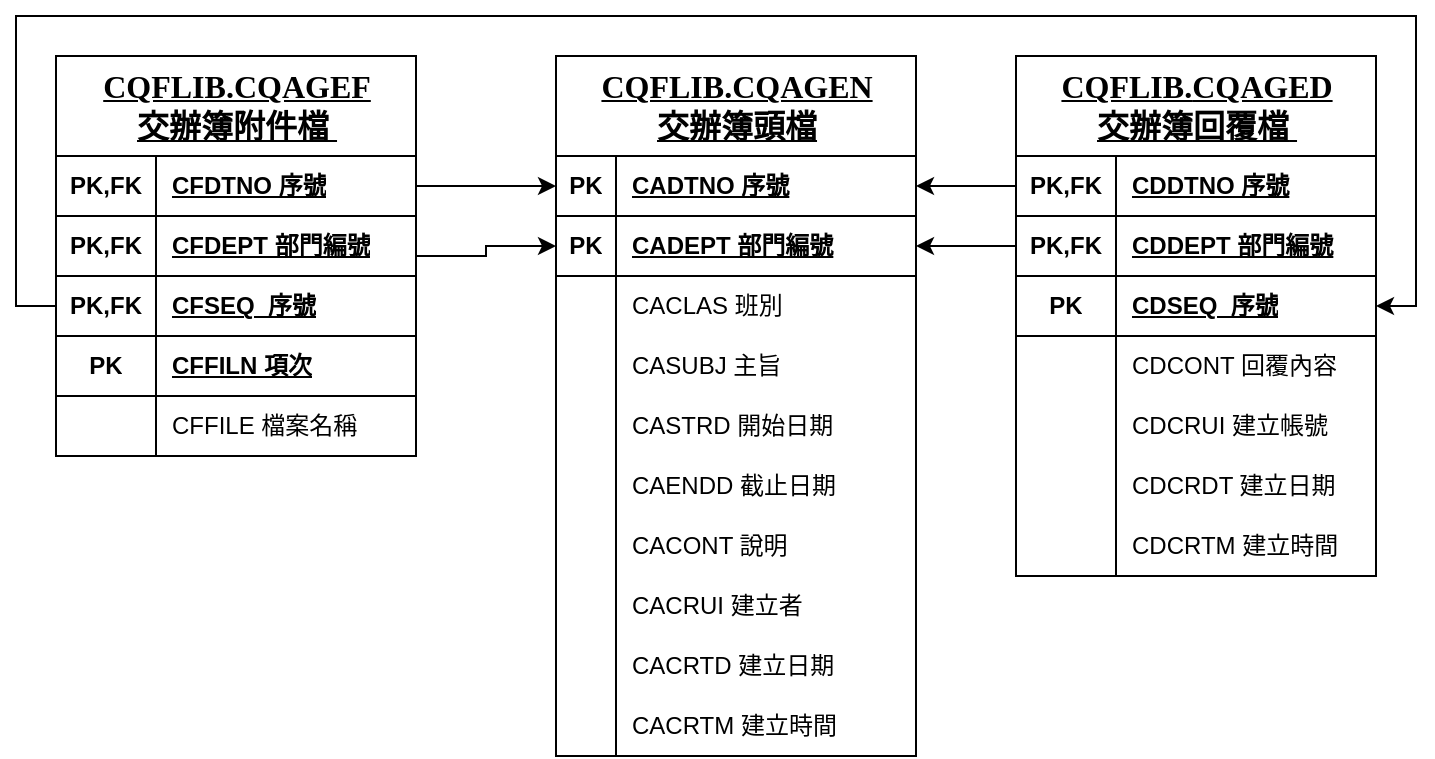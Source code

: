 <mxfile version="28.1.1" pages="2">
  <diagram name="第 1 页" id="_m0SC2R777RFLsUiVFKt">
    <mxGraphModel dx="2005" dy="734" grid="1" gridSize="10" guides="1" tooltips="1" connect="1" arrows="1" fold="1" page="1" pageScale="1" pageWidth="827" pageHeight="1169" math="0" shadow="0">
      <root>
        <mxCell id="0" />
        <mxCell id="1" parent="0" />
        <mxCell id="YZveQIvO3m7onuk08A1T-1" value="&lt;p style=&quot;margin-top: 0pt; margin-bottom: 0pt; margin-left: 0in; direction: ltr; unicode-bidi: embed; word-break: normal;&quot;&gt;&lt;font face=&quot;微軟正黑體&quot;&gt;&lt;u style=&quot;&quot;&gt;&lt;span style=&quot;font-size: 16px;&quot;&gt;CQFLIB.CQAGEN&lt;/span&gt;&lt;br&gt;&lt;span style=&quot;font-size: 16px;&quot;&gt;交辦簿頭檔&lt;/span&gt;&lt;/u&gt;&lt;/font&gt;&lt;/p&gt;" style="shape=table;startSize=50;container=1;collapsible=1;childLayout=tableLayout;fixedRows=1;rowLines=0;fontStyle=1;align=center;resizeLast=1;html=1;" vertex="1" parent="1">
          <mxGeometry x="110" y="120" width="180" height="350" as="geometry" />
        </mxCell>
        <mxCell id="YZveQIvO3m7onuk08A1T-2" style="shape=tableRow;horizontal=0;startSize=0;swimlaneHead=0;swimlaneBody=0;fillColor=none;collapsible=0;dropTarget=0;points=[[0,0.5],[1,0.5]];portConstraint=eastwest;top=0;left=0;right=0;bottom=1;" vertex="1" parent="YZveQIvO3m7onuk08A1T-1">
          <mxGeometry y="50" width="180" height="30" as="geometry" />
        </mxCell>
        <mxCell id="YZveQIvO3m7onuk08A1T-3" value="PK" style="shape=partialRectangle;connectable=0;fillColor=none;top=0;left=0;bottom=0;right=0;fontStyle=1;overflow=hidden;whiteSpace=wrap;html=1;" vertex="1" parent="YZveQIvO3m7onuk08A1T-2">
          <mxGeometry width="30" height="30" as="geometry">
            <mxRectangle width="30" height="30" as="alternateBounds" />
          </mxGeometry>
        </mxCell>
        <mxCell id="YZveQIvO3m7onuk08A1T-4" value="CADTNO&amp;nbsp;序號" style="shape=partialRectangle;connectable=0;fillColor=none;top=0;left=0;bottom=0;right=0;align=left;spacingLeft=6;fontStyle=5;overflow=hidden;whiteSpace=wrap;html=1;" vertex="1" parent="YZveQIvO3m7onuk08A1T-2">
          <mxGeometry x="30" width="150" height="30" as="geometry">
            <mxRectangle width="150" height="30" as="alternateBounds" />
          </mxGeometry>
        </mxCell>
        <mxCell id="YZveQIvO3m7onuk08A1T-5" value="" style="shape=tableRow;horizontal=0;startSize=0;swimlaneHead=0;swimlaneBody=0;fillColor=none;collapsible=0;dropTarget=0;points=[[0,0.5],[1,0.5]];portConstraint=eastwest;top=0;left=0;right=0;bottom=1;" vertex="1" parent="YZveQIvO3m7onuk08A1T-1">
          <mxGeometry y="80" width="180" height="30" as="geometry" />
        </mxCell>
        <mxCell id="YZveQIvO3m7onuk08A1T-6" value="PK" style="shape=partialRectangle;connectable=0;fillColor=none;top=0;left=0;bottom=0;right=0;fontStyle=1;overflow=hidden;whiteSpace=wrap;html=1;" vertex="1" parent="YZveQIvO3m7onuk08A1T-5">
          <mxGeometry width="30" height="30" as="geometry">
            <mxRectangle width="30" height="30" as="alternateBounds" />
          </mxGeometry>
        </mxCell>
        <mxCell id="YZveQIvO3m7onuk08A1T-7" value="CADEPT&amp;nbsp;部門編號" style="shape=partialRectangle;connectable=0;fillColor=none;top=0;left=0;bottom=0;right=0;align=left;spacingLeft=6;fontStyle=5;overflow=hidden;whiteSpace=wrap;html=1;" vertex="1" parent="YZveQIvO3m7onuk08A1T-5">
          <mxGeometry x="30" width="150" height="30" as="geometry">
            <mxRectangle width="150" height="30" as="alternateBounds" />
          </mxGeometry>
        </mxCell>
        <mxCell id="YZveQIvO3m7onuk08A1T-8" value="" style="shape=tableRow;horizontal=0;startSize=0;swimlaneHead=0;swimlaneBody=0;fillColor=none;collapsible=0;dropTarget=0;points=[[0,0.5],[1,0.5]];portConstraint=eastwest;top=0;left=0;right=0;bottom=0;" vertex="1" parent="YZveQIvO3m7onuk08A1T-1">
          <mxGeometry y="110" width="180" height="30" as="geometry" />
        </mxCell>
        <mxCell id="YZveQIvO3m7onuk08A1T-9" value="" style="shape=partialRectangle;connectable=0;fillColor=none;top=0;left=0;bottom=0;right=0;editable=1;overflow=hidden;whiteSpace=wrap;html=1;" vertex="1" parent="YZveQIvO3m7onuk08A1T-8">
          <mxGeometry width="30" height="30" as="geometry">
            <mxRectangle width="30" height="30" as="alternateBounds" />
          </mxGeometry>
        </mxCell>
        <mxCell id="YZveQIvO3m7onuk08A1T-10" value="CACLAS 班別" style="shape=partialRectangle;connectable=0;fillColor=none;top=0;left=0;bottom=0;right=0;align=left;spacingLeft=6;overflow=hidden;whiteSpace=wrap;html=1;" vertex="1" parent="YZveQIvO3m7onuk08A1T-8">
          <mxGeometry x="30" width="150" height="30" as="geometry">
            <mxRectangle width="150" height="30" as="alternateBounds" />
          </mxGeometry>
        </mxCell>
        <mxCell id="YZveQIvO3m7onuk08A1T-11" value="" style="shape=tableRow;horizontal=0;startSize=0;swimlaneHead=0;swimlaneBody=0;fillColor=none;collapsible=0;dropTarget=0;points=[[0,0.5],[1,0.5]];portConstraint=eastwest;top=0;left=0;right=0;bottom=0;" vertex="1" parent="YZveQIvO3m7onuk08A1T-1">
          <mxGeometry y="140" width="180" height="30" as="geometry" />
        </mxCell>
        <mxCell id="YZveQIvO3m7onuk08A1T-12" value="" style="shape=partialRectangle;connectable=0;fillColor=none;top=0;left=0;bottom=0;right=0;editable=1;overflow=hidden;whiteSpace=wrap;html=1;" vertex="1" parent="YZveQIvO3m7onuk08A1T-11">
          <mxGeometry width="30" height="30" as="geometry">
            <mxRectangle width="30" height="30" as="alternateBounds" />
          </mxGeometry>
        </mxCell>
        <mxCell id="YZveQIvO3m7onuk08A1T-13" value="CASUBJ 主旨" style="shape=partialRectangle;connectable=0;fillColor=none;top=0;left=0;bottom=0;right=0;align=left;spacingLeft=6;overflow=hidden;whiteSpace=wrap;html=1;" vertex="1" parent="YZveQIvO3m7onuk08A1T-11">
          <mxGeometry x="30" width="150" height="30" as="geometry">
            <mxRectangle width="150" height="30" as="alternateBounds" />
          </mxGeometry>
        </mxCell>
        <mxCell id="YZveQIvO3m7onuk08A1T-14" value="" style="shape=tableRow;horizontal=0;startSize=0;swimlaneHead=0;swimlaneBody=0;fillColor=none;collapsible=0;dropTarget=0;points=[[0,0.5],[1,0.5]];portConstraint=eastwest;top=0;left=0;right=0;bottom=0;" vertex="1" parent="YZveQIvO3m7onuk08A1T-1">
          <mxGeometry y="170" width="180" height="30" as="geometry" />
        </mxCell>
        <mxCell id="YZveQIvO3m7onuk08A1T-15" value="" style="shape=partialRectangle;connectable=0;fillColor=none;top=0;left=0;bottom=0;right=0;editable=1;overflow=hidden;whiteSpace=wrap;html=1;" vertex="1" parent="YZveQIvO3m7onuk08A1T-14">
          <mxGeometry width="30" height="30" as="geometry">
            <mxRectangle width="30" height="30" as="alternateBounds" />
          </mxGeometry>
        </mxCell>
        <mxCell id="YZveQIvO3m7onuk08A1T-16" value="CASTRD 開始日期&amp;nbsp;" style="shape=partialRectangle;connectable=0;fillColor=none;top=0;left=0;bottom=0;right=0;align=left;spacingLeft=6;overflow=hidden;whiteSpace=wrap;html=1;" vertex="1" parent="YZveQIvO3m7onuk08A1T-14">
          <mxGeometry x="30" width="150" height="30" as="geometry">
            <mxRectangle width="150" height="30" as="alternateBounds" />
          </mxGeometry>
        </mxCell>
        <mxCell id="YZveQIvO3m7onuk08A1T-17" style="shape=tableRow;horizontal=0;startSize=0;swimlaneHead=0;swimlaneBody=0;fillColor=none;collapsible=0;dropTarget=0;points=[[0,0.5],[1,0.5]];portConstraint=eastwest;top=0;left=0;right=0;bottom=0;" vertex="1" parent="YZveQIvO3m7onuk08A1T-1">
          <mxGeometry y="200" width="180" height="30" as="geometry" />
        </mxCell>
        <mxCell id="YZveQIvO3m7onuk08A1T-18" style="shape=partialRectangle;connectable=0;fillColor=none;top=0;left=0;bottom=0;right=0;editable=1;overflow=hidden;whiteSpace=wrap;html=1;" vertex="1" parent="YZveQIvO3m7onuk08A1T-17">
          <mxGeometry width="30" height="30" as="geometry">
            <mxRectangle width="30" height="30" as="alternateBounds" />
          </mxGeometry>
        </mxCell>
        <mxCell id="YZveQIvO3m7onuk08A1T-19" value="CAENDD 截止日期" style="shape=partialRectangle;connectable=0;fillColor=none;top=0;left=0;bottom=0;right=0;align=left;spacingLeft=6;overflow=hidden;whiteSpace=wrap;html=1;" vertex="1" parent="YZveQIvO3m7onuk08A1T-17">
          <mxGeometry x="30" width="150" height="30" as="geometry">
            <mxRectangle width="150" height="30" as="alternateBounds" />
          </mxGeometry>
        </mxCell>
        <mxCell id="YZveQIvO3m7onuk08A1T-20" style="shape=tableRow;horizontal=0;startSize=0;swimlaneHead=0;swimlaneBody=0;fillColor=none;collapsible=0;dropTarget=0;points=[[0,0.5],[1,0.5]];portConstraint=eastwest;top=0;left=0;right=0;bottom=0;" vertex="1" parent="YZveQIvO3m7onuk08A1T-1">
          <mxGeometry y="230" width="180" height="30" as="geometry" />
        </mxCell>
        <mxCell id="YZveQIvO3m7onuk08A1T-21" style="shape=partialRectangle;connectable=0;fillColor=none;top=0;left=0;bottom=0;right=0;editable=1;overflow=hidden;whiteSpace=wrap;html=1;" vertex="1" parent="YZveQIvO3m7onuk08A1T-20">
          <mxGeometry width="30" height="30" as="geometry">
            <mxRectangle width="30" height="30" as="alternateBounds" />
          </mxGeometry>
        </mxCell>
        <mxCell id="YZveQIvO3m7onuk08A1T-22" value="CACONT 說明" style="shape=partialRectangle;connectable=0;fillColor=none;top=0;left=0;bottom=0;right=0;align=left;spacingLeft=6;overflow=hidden;whiteSpace=wrap;html=1;" vertex="1" parent="YZveQIvO3m7onuk08A1T-20">
          <mxGeometry x="30" width="150" height="30" as="geometry">
            <mxRectangle width="150" height="30" as="alternateBounds" />
          </mxGeometry>
        </mxCell>
        <mxCell id="YZveQIvO3m7onuk08A1T-23" style="shape=tableRow;horizontal=0;startSize=0;swimlaneHead=0;swimlaneBody=0;fillColor=none;collapsible=0;dropTarget=0;points=[[0,0.5],[1,0.5]];portConstraint=eastwest;top=0;left=0;right=0;bottom=0;" vertex="1" parent="YZveQIvO3m7onuk08A1T-1">
          <mxGeometry y="260" width="180" height="30" as="geometry" />
        </mxCell>
        <mxCell id="YZveQIvO3m7onuk08A1T-24" style="shape=partialRectangle;connectable=0;fillColor=none;top=0;left=0;bottom=0;right=0;editable=1;overflow=hidden;whiteSpace=wrap;html=1;" vertex="1" parent="YZveQIvO3m7onuk08A1T-23">
          <mxGeometry width="30" height="30" as="geometry">
            <mxRectangle width="30" height="30" as="alternateBounds" />
          </mxGeometry>
        </mxCell>
        <mxCell id="YZveQIvO3m7onuk08A1T-25" value="CACRUI 建立者" style="shape=partialRectangle;connectable=0;fillColor=none;top=0;left=0;bottom=0;right=0;align=left;spacingLeft=6;overflow=hidden;whiteSpace=wrap;html=1;" vertex="1" parent="YZveQIvO3m7onuk08A1T-23">
          <mxGeometry x="30" width="150" height="30" as="geometry">
            <mxRectangle width="150" height="30" as="alternateBounds" />
          </mxGeometry>
        </mxCell>
        <mxCell id="YZveQIvO3m7onuk08A1T-26" style="shape=tableRow;horizontal=0;startSize=0;swimlaneHead=0;swimlaneBody=0;fillColor=none;collapsible=0;dropTarget=0;points=[[0,0.5],[1,0.5]];portConstraint=eastwest;top=0;left=0;right=0;bottom=0;" vertex="1" parent="YZveQIvO3m7onuk08A1T-1">
          <mxGeometry y="290" width="180" height="30" as="geometry" />
        </mxCell>
        <mxCell id="YZveQIvO3m7onuk08A1T-27" style="shape=partialRectangle;connectable=0;fillColor=none;top=0;left=0;bottom=0;right=0;editable=1;overflow=hidden;whiteSpace=wrap;html=1;" vertex="1" parent="YZveQIvO3m7onuk08A1T-26">
          <mxGeometry width="30" height="30" as="geometry">
            <mxRectangle width="30" height="30" as="alternateBounds" />
          </mxGeometry>
        </mxCell>
        <mxCell id="YZveQIvO3m7onuk08A1T-28" value="CACRTD 建立日期" style="shape=partialRectangle;connectable=0;fillColor=none;top=0;left=0;bottom=0;right=0;align=left;spacingLeft=6;overflow=hidden;whiteSpace=wrap;html=1;" vertex="1" parent="YZveQIvO3m7onuk08A1T-26">
          <mxGeometry x="30" width="150" height="30" as="geometry">
            <mxRectangle width="150" height="30" as="alternateBounds" />
          </mxGeometry>
        </mxCell>
        <mxCell id="YZveQIvO3m7onuk08A1T-29" style="shape=tableRow;horizontal=0;startSize=0;swimlaneHead=0;swimlaneBody=0;fillColor=none;collapsible=0;dropTarget=0;points=[[0,0.5],[1,0.5]];portConstraint=eastwest;top=0;left=0;right=0;bottom=0;" vertex="1" parent="YZveQIvO3m7onuk08A1T-1">
          <mxGeometry y="320" width="180" height="30" as="geometry" />
        </mxCell>
        <mxCell id="YZveQIvO3m7onuk08A1T-30" style="shape=partialRectangle;connectable=0;fillColor=none;top=0;left=0;bottom=0;right=0;editable=1;overflow=hidden;whiteSpace=wrap;html=1;" vertex="1" parent="YZveQIvO3m7onuk08A1T-29">
          <mxGeometry width="30" height="30" as="geometry">
            <mxRectangle width="30" height="30" as="alternateBounds" />
          </mxGeometry>
        </mxCell>
        <mxCell id="YZveQIvO3m7onuk08A1T-31" value="CACRTM 建立時間" style="shape=partialRectangle;connectable=0;fillColor=none;top=0;left=0;bottom=0;right=0;align=left;spacingLeft=6;overflow=hidden;whiteSpace=wrap;html=1;" vertex="1" parent="YZveQIvO3m7onuk08A1T-29">
          <mxGeometry x="30" width="150" height="30" as="geometry">
            <mxRectangle width="150" height="30" as="alternateBounds" />
          </mxGeometry>
        </mxCell>
        <mxCell id="YZveQIvO3m7onuk08A1T-102" style="edgeStyle=orthogonalEdgeStyle;rounded=0;orthogonalLoop=1;jettySize=auto;html=1;entryX=0;entryY=0.5;entryDx=0;entryDy=0;" edge="1" parent="1" source="YZveQIvO3m7onuk08A1T-32" target="YZveQIvO3m7onuk08A1T-5">
          <mxGeometry relative="1" as="geometry" />
        </mxCell>
        <mxCell id="YZveQIvO3m7onuk08A1T-32" value="&lt;p style=&quot;margin-top: 0pt; margin-bottom: 0pt; margin-left: 0in; direction: ltr; unicode-bidi: embed; word-break: normal;&quot;&gt;&lt;font face=&quot;微軟正黑體&quot;&gt;&lt;span style=&quot;font-size: 16px;&quot;&gt;&lt;u&gt;CQFLIB.CQAGEF&lt;/u&gt;&lt;/span&gt;&lt;/font&gt;&lt;/p&gt;&lt;p style=&quot;margin-top: 0pt; margin-bottom: 0pt; margin-left: 0in; direction: ltr; unicode-bidi: embed; word-break: normal;&quot;&gt;&lt;font face=&quot;微軟正黑體&quot;&gt;&lt;u style=&quot;&quot;&gt;&lt;span style=&quot;font-size: 16px;&quot;&gt;交辦簿附件檔&amp;nbsp;&lt;/span&gt;&lt;/u&gt;&lt;/font&gt;&lt;/p&gt;" style="shape=table;startSize=50;container=1;collapsible=1;childLayout=tableLayout;fixedRows=1;rowLines=0;fontStyle=1;align=center;resizeLast=1;html=1;" vertex="1" parent="1">
          <mxGeometry x="-140" y="120" width="180" height="200" as="geometry" />
        </mxCell>
        <mxCell id="YZveQIvO3m7onuk08A1T-33" style="shape=tableRow;horizontal=0;startSize=0;swimlaneHead=0;swimlaneBody=0;fillColor=none;collapsible=0;dropTarget=0;points=[[0,0.5],[1,0.5]];portConstraint=eastwest;top=0;left=0;right=0;bottom=1;" vertex="1" parent="YZveQIvO3m7onuk08A1T-32">
          <mxGeometry y="50" width="180" height="30" as="geometry" />
        </mxCell>
        <mxCell id="YZveQIvO3m7onuk08A1T-34" value="PK,FK" style="shape=partialRectangle;connectable=0;fillColor=none;top=0;left=0;bottom=0;right=0;fontStyle=1;overflow=hidden;whiteSpace=wrap;html=1;" vertex="1" parent="YZveQIvO3m7onuk08A1T-33">
          <mxGeometry width="50" height="30" as="geometry">
            <mxRectangle width="50" height="30" as="alternateBounds" />
          </mxGeometry>
        </mxCell>
        <mxCell id="YZveQIvO3m7onuk08A1T-35" value="CFDTNO 序號" style="shape=partialRectangle;connectable=0;fillColor=none;top=0;left=0;bottom=0;right=0;align=left;spacingLeft=6;fontStyle=5;overflow=hidden;whiteSpace=wrap;html=1;" vertex="1" parent="YZveQIvO3m7onuk08A1T-33">
          <mxGeometry x="50" width="130" height="30" as="geometry">
            <mxRectangle width="130" height="30" as="alternateBounds" />
          </mxGeometry>
        </mxCell>
        <mxCell id="YZveQIvO3m7onuk08A1T-69" style="shape=tableRow;horizontal=0;startSize=0;swimlaneHead=0;swimlaneBody=0;fillColor=none;collapsible=0;dropTarget=0;points=[[0,0.5],[1,0.5]];portConstraint=eastwest;top=0;left=0;right=0;bottom=1;" vertex="1" parent="YZveQIvO3m7onuk08A1T-32">
          <mxGeometry y="80" width="180" height="30" as="geometry" />
        </mxCell>
        <mxCell id="YZveQIvO3m7onuk08A1T-70" value="PK,FK" style="shape=partialRectangle;connectable=0;fillColor=none;top=0;left=0;bottom=0;right=0;fontStyle=1;overflow=hidden;whiteSpace=wrap;html=1;" vertex="1" parent="YZveQIvO3m7onuk08A1T-69">
          <mxGeometry width="50" height="30" as="geometry">
            <mxRectangle width="50" height="30" as="alternateBounds" />
          </mxGeometry>
        </mxCell>
        <mxCell id="YZveQIvO3m7onuk08A1T-71" value="&lt;div&gt;CFDEPT 部門編號&lt;/div&gt;" style="shape=partialRectangle;connectable=0;fillColor=none;top=0;left=0;bottom=0;right=0;align=left;spacingLeft=6;fontStyle=5;overflow=hidden;whiteSpace=wrap;html=1;" vertex="1" parent="YZveQIvO3m7onuk08A1T-69">
          <mxGeometry x="50" width="130" height="30" as="geometry">
            <mxRectangle width="130" height="30" as="alternateBounds" />
          </mxGeometry>
        </mxCell>
        <mxCell id="YZveQIvO3m7onuk08A1T-66" style="shape=tableRow;horizontal=0;startSize=0;swimlaneHead=0;swimlaneBody=0;fillColor=none;collapsible=0;dropTarget=0;points=[[0,0.5],[1,0.5]];portConstraint=eastwest;top=0;left=0;right=0;bottom=1;" vertex="1" parent="YZveQIvO3m7onuk08A1T-32">
          <mxGeometry y="110" width="180" height="30" as="geometry" />
        </mxCell>
        <mxCell id="YZveQIvO3m7onuk08A1T-67" value="PK,FK" style="shape=partialRectangle;connectable=0;fillColor=none;top=0;left=0;bottom=0;right=0;fontStyle=1;overflow=hidden;whiteSpace=wrap;html=1;" vertex="1" parent="YZveQIvO3m7onuk08A1T-66">
          <mxGeometry width="50" height="30" as="geometry">
            <mxRectangle width="50" height="30" as="alternateBounds" />
          </mxGeometry>
        </mxCell>
        <mxCell id="YZveQIvO3m7onuk08A1T-68" value="CFSEQ&amp;nbsp; 序號" style="shape=partialRectangle;connectable=0;fillColor=none;top=0;left=0;bottom=0;right=0;align=left;spacingLeft=6;fontStyle=5;overflow=hidden;whiteSpace=wrap;html=1;" vertex="1" parent="YZveQIvO3m7onuk08A1T-66">
          <mxGeometry x="50" width="130" height="30" as="geometry">
            <mxRectangle width="130" height="30" as="alternateBounds" />
          </mxGeometry>
        </mxCell>
        <mxCell id="YZveQIvO3m7onuk08A1T-36" value="" style="shape=tableRow;horizontal=0;startSize=0;swimlaneHead=0;swimlaneBody=0;fillColor=none;collapsible=0;dropTarget=0;points=[[0,0.5],[1,0.5]];portConstraint=eastwest;top=0;left=0;right=0;bottom=1;" vertex="1" parent="YZveQIvO3m7onuk08A1T-32">
          <mxGeometry y="140" width="180" height="30" as="geometry" />
        </mxCell>
        <mxCell id="YZveQIvO3m7onuk08A1T-37" value="PK" style="shape=partialRectangle;connectable=0;fillColor=none;top=0;left=0;bottom=0;right=0;fontStyle=1;overflow=hidden;whiteSpace=wrap;html=1;" vertex="1" parent="YZveQIvO3m7onuk08A1T-36">
          <mxGeometry width="50" height="30" as="geometry">
            <mxRectangle width="50" height="30" as="alternateBounds" />
          </mxGeometry>
        </mxCell>
        <mxCell id="YZveQIvO3m7onuk08A1T-38" value="CFFILN 項次" style="shape=partialRectangle;connectable=0;fillColor=none;top=0;left=0;bottom=0;right=0;align=left;spacingLeft=6;fontStyle=5;overflow=hidden;whiteSpace=wrap;html=1;" vertex="1" parent="YZveQIvO3m7onuk08A1T-36">
          <mxGeometry x="50" width="130" height="30" as="geometry">
            <mxRectangle width="130" height="30" as="alternateBounds" />
          </mxGeometry>
        </mxCell>
        <mxCell id="YZveQIvO3m7onuk08A1T-39" value="" style="shape=tableRow;horizontal=0;startSize=0;swimlaneHead=0;swimlaneBody=0;fillColor=none;collapsible=0;dropTarget=0;points=[[0,0.5],[1,0.5]];portConstraint=eastwest;top=0;left=0;right=0;bottom=0;" vertex="1" parent="YZveQIvO3m7onuk08A1T-32">
          <mxGeometry y="170" width="180" height="30" as="geometry" />
        </mxCell>
        <mxCell id="YZveQIvO3m7onuk08A1T-40" value="" style="shape=partialRectangle;connectable=0;fillColor=none;top=0;left=0;bottom=0;right=0;editable=1;overflow=hidden;whiteSpace=wrap;html=1;" vertex="1" parent="YZveQIvO3m7onuk08A1T-39">
          <mxGeometry width="50" height="30" as="geometry">
            <mxRectangle width="50" height="30" as="alternateBounds" />
          </mxGeometry>
        </mxCell>
        <mxCell id="YZveQIvO3m7onuk08A1T-41" value="CFFILE 檔案名稱" style="shape=partialRectangle;connectable=0;fillColor=none;top=0;left=0;bottom=0;right=0;align=left;spacingLeft=6;overflow=hidden;whiteSpace=wrap;html=1;" vertex="1" parent="YZveQIvO3m7onuk08A1T-39">
          <mxGeometry x="50" width="130" height="30" as="geometry">
            <mxRectangle width="130" height="30" as="alternateBounds" />
          </mxGeometry>
        </mxCell>
        <mxCell id="YZveQIvO3m7onuk08A1T-72" value="&lt;p style=&quot;margin-top: 0pt; margin-bottom: 0pt; margin-left: 0in; direction: ltr; unicode-bidi: embed; word-break: normal;&quot;&gt;&lt;font face=&quot;微軟正黑體&quot;&gt;&lt;span style=&quot;font-size: 16px;&quot;&gt;&lt;u&gt;CQFLIB.&lt;/u&gt;&lt;/span&gt;&lt;/font&gt;&lt;span style=&quot;background-color: transparent; font-size: 16px;&quot;&gt;&lt;font face=&quot;微軟正黑體&quot;&gt;&lt;u&gt;CQAGED&lt;/u&gt;&lt;/font&gt;&lt;/span&gt;&lt;/p&gt;&lt;p style=&quot;margin-top: 0pt; margin-bottom: 0pt; margin-left: 0in; direction: ltr; unicode-bidi: embed; word-break: normal;&quot;&gt;&lt;span style=&quot;background-color: transparent; font-size: 16px;&quot;&gt;&lt;font face=&quot;微軟正黑體&quot;&gt;&lt;u&gt;交辦簿回覆檔&lt;/u&gt;&lt;/font&gt;&lt;/span&gt;&lt;u style=&quot;background-color: transparent; color: light-dark(rgb(0, 0, 0), rgb(255, 255, 255)); font-family: 微軟正黑體;&quot;&gt;&lt;span style=&quot;font-size: 16px;&quot;&gt;&amp;nbsp;&lt;/span&gt;&lt;/u&gt;&lt;/p&gt;" style="shape=table;startSize=50;container=1;collapsible=1;childLayout=tableLayout;fixedRows=1;rowLines=0;fontStyle=1;align=center;resizeLast=1;html=1;" vertex="1" parent="1">
          <mxGeometry x="340" y="120" width="180" height="260" as="geometry" />
        </mxCell>
        <mxCell id="YZveQIvO3m7onuk08A1T-73" style="shape=tableRow;horizontal=0;startSize=0;swimlaneHead=0;swimlaneBody=0;fillColor=none;collapsible=0;dropTarget=0;points=[[0,0.5],[1,0.5]];portConstraint=eastwest;top=0;left=0;right=0;bottom=1;" vertex="1" parent="YZveQIvO3m7onuk08A1T-72">
          <mxGeometry y="50" width="180" height="30" as="geometry" />
        </mxCell>
        <mxCell id="YZveQIvO3m7onuk08A1T-74" value="PK,FK" style="shape=partialRectangle;connectable=0;fillColor=none;top=0;left=0;bottom=0;right=0;fontStyle=1;overflow=hidden;whiteSpace=wrap;html=1;" vertex="1" parent="YZveQIvO3m7onuk08A1T-73">
          <mxGeometry width="50" height="30" as="geometry">
            <mxRectangle width="50" height="30" as="alternateBounds" />
          </mxGeometry>
        </mxCell>
        <mxCell id="YZveQIvO3m7onuk08A1T-75" value="CDDTNO 序號" style="shape=partialRectangle;connectable=0;fillColor=none;top=0;left=0;bottom=0;right=0;align=left;spacingLeft=6;fontStyle=5;overflow=hidden;whiteSpace=wrap;html=1;" vertex="1" parent="YZveQIvO3m7onuk08A1T-73">
          <mxGeometry x="50" width="130" height="30" as="geometry">
            <mxRectangle width="130" height="30" as="alternateBounds" />
          </mxGeometry>
        </mxCell>
        <mxCell id="YZveQIvO3m7onuk08A1T-76" style="shape=tableRow;horizontal=0;startSize=0;swimlaneHead=0;swimlaneBody=0;fillColor=none;collapsible=0;dropTarget=0;points=[[0,0.5],[1,0.5]];portConstraint=eastwest;top=0;left=0;right=0;bottom=1;" vertex="1" parent="YZveQIvO3m7onuk08A1T-72">
          <mxGeometry y="80" width="180" height="30" as="geometry" />
        </mxCell>
        <mxCell id="YZveQIvO3m7onuk08A1T-77" value="PK,FK" style="shape=partialRectangle;connectable=0;fillColor=none;top=0;left=0;bottom=0;right=0;fontStyle=1;overflow=hidden;whiteSpace=wrap;html=1;" vertex="1" parent="YZveQIvO3m7onuk08A1T-76">
          <mxGeometry width="50" height="30" as="geometry">
            <mxRectangle width="50" height="30" as="alternateBounds" />
          </mxGeometry>
        </mxCell>
        <mxCell id="YZveQIvO3m7onuk08A1T-78" value="&lt;div&gt;CDDEPT 部門編號&lt;/div&gt;" style="shape=partialRectangle;connectable=0;fillColor=none;top=0;left=0;bottom=0;right=0;align=left;spacingLeft=6;fontStyle=5;overflow=hidden;whiteSpace=wrap;html=1;" vertex="1" parent="YZveQIvO3m7onuk08A1T-76">
          <mxGeometry x="50" width="130" height="30" as="geometry">
            <mxRectangle width="130" height="30" as="alternateBounds" />
          </mxGeometry>
        </mxCell>
        <mxCell id="YZveQIvO3m7onuk08A1T-79" style="shape=tableRow;horizontal=0;startSize=0;swimlaneHead=0;swimlaneBody=0;fillColor=none;collapsible=0;dropTarget=0;points=[[0,0.5],[1,0.5]];portConstraint=eastwest;top=0;left=0;right=0;bottom=1;" vertex="1" parent="YZveQIvO3m7onuk08A1T-72">
          <mxGeometry y="110" width="180" height="30" as="geometry" />
        </mxCell>
        <mxCell id="YZveQIvO3m7onuk08A1T-80" value="PK" style="shape=partialRectangle;connectable=0;fillColor=none;top=0;left=0;bottom=0;right=0;fontStyle=1;overflow=hidden;whiteSpace=wrap;html=1;" vertex="1" parent="YZveQIvO3m7onuk08A1T-79">
          <mxGeometry width="50" height="30" as="geometry">
            <mxRectangle width="50" height="30" as="alternateBounds" />
          </mxGeometry>
        </mxCell>
        <mxCell id="YZveQIvO3m7onuk08A1T-81" value="CDSEQ&amp;nbsp; 序號" style="shape=partialRectangle;connectable=0;fillColor=none;top=0;left=0;bottom=0;right=0;align=left;spacingLeft=6;fontStyle=5;overflow=hidden;whiteSpace=wrap;html=1;" vertex="1" parent="YZveQIvO3m7onuk08A1T-79">
          <mxGeometry x="50" width="130" height="30" as="geometry">
            <mxRectangle width="130" height="30" as="alternateBounds" />
          </mxGeometry>
        </mxCell>
        <mxCell id="YZveQIvO3m7onuk08A1T-85" value="" style="shape=tableRow;horizontal=0;startSize=0;swimlaneHead=0;swimlaneBody=0;fillColor=none;collapsible=0;dropTarget=0;points=[[0,0.5],[1,0.5]];portConstraint=eastwest;top=0;left=0;right=0;bottom=0;" vertex="1" parent="YZveQIvO3m7onuk08A1T-72">
          <mxGeometry y="140" width="180" height="30" as="geometry" />
        </mxCell>
        <mxCell id="YZveQIvO3m7onuk08A1T-86" value="" style="shape=partialRectangle;connectable=0;fillColor=none;top=0;left=0;bottom=0;right=0;editable=1;overflow=hidden;whiteSpace=wrap;html=1;" vertex="1" parent="YZveQIvO3m7onuk08A1T-85">
          <mxGeometry width="50" height="30" as="geometry">
            <mxRectangle width="50" height="30" as="alternateBounds" />
          </mxGeometry>
        </mxCell>
        <mxCell id="YZveQIvO3m7onuk08A1T-87" value="CDCONT 回覆內容" style="shape=partialRectangle;connectable=0;fillColor=none;top=0;left=0;bottom=0;right=0;align=left;spacingLeft=6;overflow=hidden;whiteSpace=wrap;html=1;" vertex="1" parent="YZveQIvO3m7onuk08A1T-85">
          <mxGeometry x="50" width="130" height="30" as="geometry">
            <mxRectangle width="130" height="30" as="alternateBounds" />
          </mxGeometry>
        </mxCell>
        <mxCell id="YZveQIvO3m7onuk08A1T-94" style="shape=tableRow;horizontal=0;startSize=0;swimlaneHead=0;swimlaneBody=0;fillColor=none;collapsible=0;dropTarget=0;points=[[0,0.5],[1,0.5]];portConstraint=eastwest;top=0;left=0;right=0;bottom=0;" vertex="1" parent="YZveQIvO3m7onuk08A1T-72">
          <mxGeometry y="170" width="180" height="30" as="geometry" />
        </mxCell>
        <mxCell id="YZveQIvO3m7onuk08A1T-95" style="shape=partialRectangle;connectable=0;fillColor=none;top=0;left=0;bottom=0;right=0;editable=1;overflow=hidden;whiteSpace=wrap;html=1;" vertex="1" parent="YZveQIvO3m7onuk08A1T-94">
          <mxGeometry width="50" height="30" as="geometry">
            <mxRectangle width="50" height="30" as="alternateBounds" />
          </mxGeometry>
        </mxCell>
        <mxCell id="YZveQIvO3m7onuk08A1T-96" value="CDCRUI 建立帳號" style="shape=partialRectangle;connectable=0;fillColor=none;top=0;left=0;bottom=0;right=0;align=left;spacingLeft=6;overflow=hidden;whiteSpace=wrap;html=1;" vertex="1" parent="YZveQIvO3m7onuk08A1T-94">
          <mxGeometry x="50" width="130" height="30" as="geometry">
            <mxRectangle width="130" height="30" as="alternateBounds" />
          </mxGeometry>
        </mxCell>
        <mxCell id="YZveQIvO3m7onuk08A1T-91" style="shape=tableRow;horizontal=0;startSize=0;swimlaneHead=0;swimlaneBody=0;fillColor=none;collapsible=0;dropTarget=0;points=[[0,0.5],[1,0.5]];portConstraint=eastwest;top=0;left=0;right=0;bottom=0;" vertex="1" parent="YZveQIvO3m7onuk08A1T-72">
          <mxGeometry y="200" width="180" height="30" as="geometry" />
        </mxCell>
        <mxCell id="YZveQIvO3m7onuk08A1T-92" style="shape=partialRectangle;connectable=0;fillColor=none;top=0;left=0;bottom=0;right=0;editable=1;overflow=hidden;whiteSpace=wrap;html=1;" vertex="1" parent="YZveQIvO3m7onuk08A1T-91">
          <mxGeometry width="50" height="30" as="geometry">
            <mxRectangle width="50" height="30" as="alternateBounds" />
          </mxGeometry>
        </mxCell>
        <mxCell id="YZveQIvO3m7onuk08A1T-93" value="CDCRDT 建立日期" style="shape=partialRectangle;connectable=0;fillColor=none;top=0;left=0;bottom=0;right=0;align=left;spacingLeft=6;overflow=hidden;whiteSpace=wrap;html=1;" vertex="1" parent="YZveQIvO3m7onuk08A1T-91">
          <mxGeometry x="50" width="130" height="30" as="geometry">
            <mxRectangle width="130" height="30" as="alternateBounds" />
          </mxGeometry>
        </mxCell>
        <mxCell id="YZveQIvO3m7onuk08A1T-88" style="shape=tableRow;horizontal=0;startSize=0;swimlaneHead=0;swimlaneBody=0;fillColor=none;collapsible=0;dropTarget=0;points=[[0,0.5],[1,0.5]];portConstraint=eastwest;top=0;left=0;right=0;bottom=0;" vertex="1" parent="YZveQIvO3m7onuk08A1T-72">
          <mxGeometry y="230" width="180" height="30" as="geometry" />
        </mxCell>
        <mxCell id="YZveQIvO3m7onuk08A1T-89" style="shape=partialRectangle;connectable=0;fillColor=none;top=0;left=0;bottom=0;right=0;editable=1;overflow=hidden;whiteSpace=wrap;html=1;" vertex="1" parent="YZveQIvO3m7onuk08A1T-88">
          <mxGeometry width="50" height="30" as="geometry">
            <mxRectangle width="50" height="30" as="alternateBounds" />
          </mxGeometry>
        </mxCell>
        <mxCell id="YZveQIvO3m7onuk08A1T-90" value="CDCRTM 建立時間" style="shape=partialRectangle;connectable=0;fillColor=none;top=0;left=0;bottom=0;right=0;align=left;spacingLeft=6;overflow=hidden;whiteSpace=wrap;html=1;" vertex="1" parent="YZveQIvO3m7onuk08A1T-88">
          <mxGeometry x="50" width="130" height="30" as="geometry">
            <mxRectangle width="130" height="30" as="alternateBounds" />
          </mxGeometry>
        </mxCell>
        <mxCell id="YZveQIvO3m7onuk08A1T-97" style="edgeStyle=orthogonalEdgeStyle;rounded=0;orthogonalLoop=1;jettySize=auto;html=1;entryX=1;entryY=0.5;entryDx=0;entryDy=0;" edge="1" parent="1" source="YZveQIvO3m7onuk08A1T-73" target="YZveQIvO3m7onuk08A1T-2">
          <mxGeometry relative="1" as="geometry" />
        </mxCell>
        <mxCell id="YZveQIvO3m7onuk08A1T-98" style="edgeStyle=orthogonalEdgeStyle;rounded=0;orthogonalLoop=1;jettySize=auto;html=1;entryX=1;entryY=0.5;entryDx=0;entryDy=0;" edge="1" parent="1" source="YZveQIvO3m7onuk08A1T-76" target="YZveQIvO3m7onuk08A1T-5">
          <mxGeometry relative="1" as="geometry" />
        </mxCell>
        <mxCell id="YZveQIvO3m7onuk08A1T-103" style="edgeStyle=orthogonalEdgeStyle;rounded=0;orthogonalLoop=1;jettySize=auto;html=1;entryX=0;entryY=0.5;entryDx=0;entryDy=0;" edge="1" parent="1" source="YZveQIvO3m7onuk08A1T-33" target="YZveQIvO3m7onuk08A1T-2">
          <mxGeometry relative="1" as="geometry" />
        </mxCell>
        <mxCell id="YZveQIvO3m7onuk08A1T-106" style="edgeStyle=orthogonalEdgeStyle;rounded=0;orthogonalLoop=1;jettySize=auto;html=1;entryX=0;entryY=0.5;entryDx=0;entryDy=0;startArrow=classic;startFill=1;endArrow=none;endFill=0;" edge="1" parent="1" source="YZveQIvO3m7onuk08A1T-79" target="YZveQIvO3m7onuk08A1T-66">
          <mxGeometry relative="1" as="geometry">
            <Array as="points">
              <mxPoint x="540" y="245" />
              <mxPoint x="540" y="100" />
              <mxPoint x="-160" y="100" />
              <mxPoint x="-160" y="245" />
            </Array>
          </mxGeometry>
        </mxCell>
      </root>
    </mxGraphModel>
  </diagram>
  <diagram id="4tf_zf7qrSRdWFrLaaHB" name="第 2 页">
    <mxGraphModel dx="1178" dy="734" grid="1" gridSize="10" guides="1" tooltips="1" connect="1" arrows="1" fold="1" page="1" pageScale="1" pageWidth="827" pageHeight="1169" math="0" shadow="0">
      <root>
        <mxCell id="0" />
        <mxCell id="1" parent="0" />
        <mxCell id="UdG6zOVuSEsaU0X7Q5Xm-1" value="&lt;p style=&quot;margin-top: 0pt; margin-bottom: 0pt; margin-left: 0in; direction: ltr; unicode-bidi: embed; word-break: normal;&quot;&gt;&lt;font face=&quot;微軟正黑體&quot;&gt;&lt;span style=&quot;font-size: 16px;&quot;&gt;&lt;u&gt;MNFLIB.MNWRKL&lt;/u&gt;&lt;/span&gt;&lt;/font&gt;&lt;/p&gt;&lt;p style=&quot;margin-top: 0pt; margin-bottom: 0pt; margin-left: 0in; direction: ltr; unicode-bidi: embed; word-break: normal;&quot;&gt;&lt;font face=&quot;微軟正黑體&quot;&gt;&lt;span style=&quot;font-size: 16px;&quot;&gt;&lt;u&gt;工作日誌檔&lt;/u&gt;&lt;/span&gt;&lt;/font&gt;&lt;/p&gt;" style="shape=table;startSize=50;container=1;collapsible=1;childLayout=tableLayout;fixedRows=1;rowLines=0;fontStyle=1;align=center;resizeLast=1;html=1;" vertex="1" parent="1">
          <mxGeometry x="290" y="60" width="180" height="1190" as="geometry" />
        </mxCell>
        <mxCell id="UdG6zOVuSEsaU0X7Q5Xm-2" style="shape=tableRow;horizontal=0;startSize=0;swimlaneHead=0;swimlaneBody=0;fillColor=none;collapsible=0;dropTarget=0;points=[[0,0.5],[1,0.5]];portConstraint=eastwest;top=0;left=0;right=0;bottom=1;" vertex="1" parent="UdG6zOVuSEsaU0X7Q5Xm-1">
          <mxGeometry y="50" width="180" height="30" as="geometry" />
        </mxCell>
        <mxCell id="UdG6zOVuSEsaU0X7Q5Xm-3" value="PK" style="shape=partialRectangle;connectable=0;fillColor=none;top=0;left=0;bottom=0;right=0;fontStyle=1;overflow=hidden;whiteSpace=wrap;html=1;" vertex="1" parent="UdG6zOVuSEsaU0X7Q5Xm-2">
          <mxGeometry width="30" height="30" as="geometry">
            <mxRectangle width="30" height="30" as="alternateBounds" />
          </mxGeometry>
        </mxCell>
        <mxCell id="UdG6zOVuSEsaU0X7Q5Xm-4" value="DWDATE 日期" style="shape=partialRectangle;connectable=0;fillColor=none;top=0;left=0;bottom=0;right=0;align=left;spacingLeft=6;fontStyle=5;overflow=hidden;whiteSpace=wrap;html=1;" vertex="1" parent="UdG6zOVuSEsaU0X7Q5Xm-2">
          <mxGeometry x="30" width="150" height="30" as="geometry">
            <mxRectangle width="150" height="30" as="alternateBounds" />
          </mxGeometry>
        </mxCell>
        <mxCell id="UdG6zOVuSEsaU0X7Q5Xm-35" style="shape=tableRow;horizontal=0;startSize=0;swimlaneHead=0;swimlaneBody=0;fillColor=none;collapsible=0;dropTarget=0;points=[[0,0.5],[1,0.5]];portConstraint=eastwest;top=0;left=0;right=0;bottom=1;" vertex="1" parent="UdG6zOVuSEsaU0X7Q5Xm-1">
          <mxGeometry y="80" width="180" height="30" as="geometry" />
        </mxCell>
        <mxCell id="UdG6zOVuSEsaU0X7Q5Xm-36" value="PK" style="shape=partialRectangle;connectable=0;fillColor=none;top=0;left=0;bottom=0;right=0;fontStyle=1;overflow=hidden;whiteSpace=wrap;html=1;" vertex="1" parent="UdG6zOVuSEsaU0X7Q5Xm-35">
          <mxGeometry width="30" height="30" as="geometry">
            <mxRectangle width="30" height="30" as="alternateBounds" />
          </mxGeometry>
        </mxCell>
        <mxCell id="UdG6zOVuSEsaU0X7Q5Xm-37" value="DWSEQ&amp;nbsp; 序號" style="shape=partialRectangle;connectable=0;fillColor=none;top=0;left=0;bottom=0;right=0;align=left;spacingLeft=6;fontStyle=5;overflow=hidden;whiteSpace=wrap;html=1;" vertex="1" parent="UdG6zOVuSEsaU0X7Q5Xm-35">
          <mxGeometry x="30" width="150" height="30" as="geometry">
            <mxRectangle width="150" height="30" as="alternateBounds" />
          </mxGeometry>
        </mxCell>
        <mxCell id="UdG6zOVuSEsaU0X7Q5Xm-32" style="shape=tableRow;horizontal=0;startSize=0;swimlaneHead=0;swimlaneBody=0;fillColor=none;collapsible=0;dropTarget=0;points=[[0,0.5],[1,0.5]];portConstraint=eastwest;top=0;left=0;right=0;bottom=1;" vertex="1" parent="UdG6zOVuSEsaU0X7Q5Xm-1">
          <mxGeometry y="110" width="180" height="30" as="geometry" />
        </mxCell>
        <mxCell id="UdG6zOVuSEsaU0X7Q5Xm-33" value="PK" style="shape=partialRectangle;connectable=0;fillColor=none;top=0;left=0;bottom=0;right=0;fontStyle=1;overflow=hidden;whiteSpace=wrap;html=1;" vertex="1" parent="UdG6zOVuSEsaU0X7Q5Xm-32">
          <mxGeometry width="30" height="30" as="geometry">
            <mxRectangle width="30" height="30" as="alternateBounds" />
          </mxGeometry>
        </mxCell>
        <mxCell id="UdG6zOVuSEsaU0X7Q5Xm-34" value="DWDEPT 部門代號" style="shape=partialRectangle;connectable=0;fillColor=none;top=0;left=0;bottom=0;right=0;align=left;spacingLeft=6;fontStyle=5;overflow=hidden;whiteSpace=wrap;html=1;" vertex="1" parent="UdG6zOVuSEsaU0X7Q5Xm-32">
          <mxGeometry x="30" width="150" height="30" as="geometry">
            <mxRectangle width="150" height="30" as="alternateBounds" />
          </mxGeometry>
        </mxCell>
        <mxCell id="UdG6zOVuSEsaU0X7Q5Xm-5" value="" style="shape=tableRow;horizontal=0;startSize=0;swimlaneHead=0;swimlaneBody=0;fillColor=none;collapsible=0;dropTarget=0;points=[[0,0.5],[1,0.5]];portConstraint=eastwest;top=0;left=0;right=0;bottom=1;" vertex="1" parent="UdG6zOVuSEsaU0X7Q5Xm-1">
          <mxGeometry y="140" width="180" height="30" as="geometry" />
        </mxCell>
        <mxCell id="UdG6zOVuSEsaU0X7Q5Xm-6" value="PK" style="shape=partialRectangle;connectable=0;fillColor=none;top=0;left=0;bottom=0;right=0;fontStyle=1;overflow=hidden;whiteSpace=wrap;html=1;" vertex="1" parent="UdG6zOVuSEsaU0X7Q5Xm-5">
          <mxGeometry width="30" height="30" as="geometry">
            <mxRectangle width="30" height="30" as="alternateBounds" />
          </mxGeometry>
        </mxCell>
        <mxCell id="UdG6zOVuSEsaU0X7Q5Xm-7" value="DWCLAS 班別" style="shape=partialRectangle;connectable=0;fillColor=none;top=0;left=0;bottom=0;right=0;align=left;spacingLeft=6;fontStyle=5;overflow=hidden;whiteSpace=wrap;html=1;" vertex="1" parent="UdG6zOVuSEsaU0X7Q5Xm-5">
          <mxGeometry x="30" width="150" height="30" as="geometry">
            <mxRectangle width="150" height="30" as="alternateBounds" />
          </mxGeometry>
        </mxCell>
        <mxCell id="UdG6zOVuSEsaU0X7Q5Xm-8" value="" style="shape=tableRow;horizontal=0;startSize=0;swimlaneHead=0;swimlaneBody=0;fillColor=none;collapsible=0;dropTarget=0;points=[[0,0.5],[1,0.5]];portConstraint=eastwest;top=0;left=0;right=0;bottom=0;" vertex="1" parent="UdG6zOVuSEsaU0X7Q5Xm-1">
          <mxGeometry y="170" width="180" height="30" as="geometry" />
        </mxCell>
        <mxCell id="UdG6zOVuSEsaU0X7Q5Xm-9" value="" style="shape=partialRectangle;connectable=0;fillColor=none;top=0;left=0;bottom=0;right=0;editable=1;overflow=hidden;whiteSpace=wrap;html=1;" vertex="1" parent="UdG6zOVuSEsaU0X7Q5Xm-8">
          <mxGeometry width="30" height="30" as="geometry">
            <mxRectangle width="30" height="30" as="alternateBounds" />
          </mxGeometry>
        </mxCell>
        <mxCell id="UdG6zOVuSEsaU0X7Q5Xm-10" value="DWWORK 工作內容" style="shape=partialRectangle;connectable=0;fillColor=none;top=0;left=0;bottom=0;right=0;align=left;spacingLeft=6;overflow=hidden;whiteSpace=wrap;html=1;" vertex="1" parent="UdG6zOVuSEsaU0X7Q5Xm-8">
          <mxGeometry x="30" width="150" height="30" as="geometry">
            <mxRectangle width="150" height="30" as="alternateBounds" />
          </mxGeometry>
        </mxCell>
        <mxCell id="UdG6zOVuSEsaU0X7Q5Xm-11" value="" style="shape=tableRow;horizontal=0;startSize=0;swimlaneHead=0;swimlaneBody=0;fillColor=none;collapsible=0;dropTarget=0;points=[[0,0.5],[1,0.5]];portConstraint=eastwest;top=0;left=0;right=0;bottom=0;" vertex="1" parent="UdG6zOVuSEsaU0X7Q5Xm-1">
          <mxGeometry y="200" width="180" height="30" as="geometry" />
        </mxCell>
        <mxCell id="UdG6zOVuSEsaU0X7Q5Xm-12" value="" style="shape=partialRectangle;connectable=0;fillColor=none;top=0;left=0;bottom=0;right=0;editable=1;overflow=hidden;whiteSpace=wrap;html=1;" vertex="1" parent="UdG6zOVuSEsaU0X7Q5Xm-11">
          <mxGeometry width="30" height="30" as="geometry">
            <mxRectangle width="30" height="30" as="alternateBounds" />
          </mxGeometry>
        </mxCell>
        <mxCell id="UdG6zOVuSEsaU0X7Q5Xm-13" value="DWJBNO 工事編號" style="shape=partialRectangle;connectable=0;fillColor=none;top=0;left=0;bottom=0;right=0;align=left;spacingLeft=6;overflow=hidden;whiteSpace=wrap;html=1;" vertex="1" parent="UdG6zOVuSEsaU0X7Q5Xm-11">
          <mxGeometry x="30" width="150" height="30" as="geometry">
            <mxRectangle width="150" height="30" as="alternateBounds" />
          </mxGeometry>
        </mxCell>
        <mxCell id="UdG6zOVuSEsaU0X7Q5Xm-14" value="" style="shape=tableRow;horizontal=0;startSize=0;swimlaneHead=0;swimlaneBody=0;fillColor=none;collapsible=0;dropTarget=0;points=[[0,0.5],[1,0.5]];portConstraint=eastwest;top=0;left=0;right=0;bottom=0;" vertex="1" parent="UdG6zOVuSEsaU0X7Q5Xm-1">
          <mxGeometry y="230" width="180" height="30" as="geometry" />
        </mxCell>
        <mxCell id="UdG6zOVuSEsaU0X7Q5Xm-15" value="" style="shape=partialRectangle;connectable=0;fillColor=none;top=0;left=0;bottom=0;right=0;editable=1;overflow=hidden;whiteSpace=wrap;html=1;" vertex="1" parent="UdG6zOVuSEsaU0X7Q5Xm-14">
          <mxGeometry width="30" height="30" as="geometry">
            <mxRectangle width="30" height="30" as="alternateBounds" />
          </mxGeometry>
        </mxCell>
        <mxCell id="UdG6zOVuSEsaU0X7Q5Xm-16" value="DWCKID 管制作業" style="shape=partialRectangle;connectable=0;fillColor=none;top=0;left=0;bottom=0;right=0;align=left;spacingLeft=6;overflow=hidden;whiteSpace=wrap;html=1;" vertex="1" parent="UdG6zOVuSEsaU0X7Q5Xm-14">
          <mxGeometry x="30" width="150" height="30" as="geometry">
            <mxRectangle width="150" height="30" as="alternateBounds" />
          </mxGeometry>
        </mxCell>
        <mxCell id="UdG6zOVuSEsaU0X7Q5Xm-17" style="shape=tableRow;horizontal=0;startSize=0;swimlaneHead=0;swimlaneBody=0;fillColor=none;collapsible=0;dropTarget=0;points=[[0,0.5],[1,0.5]];portConstraint=eastwest;top=0;left=0;right=0;bottom=0;" vertex="1" parent="UdG6zOVuSEsaU0X7Q5Xm-1">
          <mxGeometry y="260" width="180" height="30" as="geometry" />
        </mxCell>
        <mxCell id="UdG6zOVuSEsaU0X7Q5Xm-18" style="shape=partialRectangle;connectable=0;fillColor=none;top=0;left=0;bottom=0;right=0;editable=1;overflow=hidden;whiteSpace=wrap;html=1;" vertex="1" parent="UdG6zOVuSEsaU0X7Q5Xm-17">
          <mxGeometry width="30" height="30" as="geometry">
            <mxRectangle width="30" height="30" as="alternateBounds" />
          </mxGeometry>
        </mxCell>
        <mxCell id="UdG6zOVuSEsaU0X7Q5Xm-19" value="DWESHR 預估工時" style="shape=partialRectangle;connectable=0;fillColor=none;top=0;left=0;bottom=0;right=0;align=left;spacingLeft=6;overflow=hidden;whiteSpace=wrap;html=1;" vertex="1" parent="UdG6zOVuSEsaU0X7Q5Xm-17">
          <mxGeometry x="30" width="150" height="30" as="geometry">
            <mxRectangle width="150" height="30" as="alternateBounds" />
          </mxGeometry>
        </mxCell>
        <mxCell id="UdG6zOVuSEsaU0X7Q5Xm-20" style="shape=tableRow;horizontal=0;startSize=0;swimlaneHead=0;swimlaneBody=0;fillColor=none;collapsible=0;dropTarget=0;points=[[0,0.5],[1,0.5]];portConstraint=eastwest;top=0;left=0;right=0;bottom=0;" vertex="1" parent="UdG6zOVuSEsaU0X7Q5Xm-1">
          <mxGeometry y="290" width="180" height="30" as="geometry" />
        </mxCell>
        <mxCell id="UdG6zOVuSEsaU0X7Q5Xm-21" style="shape=partialRectangle;connectable=0;fillColor=none;top=0;left=0;bottom=0;right=0;editable=1;overflow=hidden;whiteSpace=wrap;html=1;" vertex="1" parent="UdG6zOVuSEsaU0X7Q5Xm-20">
          <mxGeometry width="30" height="30" as="geometry">
            <mxRectangle width="30" height="30" as="alternateBounds" />
          </mxGeometry>
        </mxCell>
        <mxCell id="UdG6zOVuSEsaU0X7Q5Xm-22" value="DWWKHS 工作起時段" style="shape=partialRectangle;connectable=0;fillColor=none;top=0;left=0;bottom=0;right=0;align=left;spacingLeft=6;overflow=hidden;whiteSpace=wrap;html=1;" vertex="1" parent="UdG6zOVuSEsaU0X7Q5Xm-20">
          <mxGeometry x="30" width="150" height="30" as="geometry">
            <mxRectangle width="150" height="30" as="alternateBounds" />
          </mxGeometry>
        </mxCell>
        <mxCell id="UdG6zOVuSEsaU0X7Q5Xm-23" style="shape=tableRow;horizontal=0;startSize=0;swimlaneHead=0;swimlaneBody=0;fillColor=none;collapsible=0;dropTarget=0;points=[[0,0.5],[1,0.5]];portConstraint=eastwest;top=0;left=0;right=0;bottom=0;" vertex="1" parent="UdG6zOVuSEsaU0X7Q5Xm-1">
          <mxGeometry y="320" width="180" height="30" as="geometry" />
        </mxCell>
        <mxCell id="UdG6zOVuSEsaU0X7Q5Xm-24" style="shape=partialRectangle;connectable=0;fillColor=none;top=0;left=0;bottom=0;right=0;editable=1;overflow=hidden;whiteSpace=wrap;html=1;" vertex="1" parent="UdG6zOVuSEsaU0X7Q5Xm-23">
          <mxGeometry width="30" height="30" as="geometry">
            <mxRectangle width="30" height="30" as="alternateBounds" />
          </mxGeometry>
        </mxCell>
        <mxCell id="UdG6zOVuSEsaU0X7Q5Xm-25" value="DWWKHE 工作迄時段" style="shape=partialRectangle;connectable=0;fillColor=none;top=0;left=0;bottom=0;right=0;align=left;spacingLeft=6;overflow=hidden;whiteSpace=wrap;html=1;" vertex="1" parent="UdG6zOVuSEsaU0X7Q5Xm-23">
          <mxGeometry x="30" width="150" height="30" as="geometry">
            <mxRectangle width="150" height="30" as="alternateBounds" />
          </mxGeometry>
        </mxCell>
        <mxCell id="UdG6zOVuSEsaU0X7Q5Xm-26" style="shape=tableRow;horizontal=0;startSize=0;swimlaneHead=0;swimlaneBody=0;fillColor=none;collapsible=0;dropTarget=0;points=[[0,0.5],[1,0.5]];portConstraint=eastwest;top=0;left=0;right=0;bottom=0;" vertex="1" parent="UdG6zOVuSEsaU0X7Q5Xm-1">
          <mxGeometry y="350" width="180" height="30" as="geometry" />
        </mxCell>
        <mxCell id="UdG6zOVuSEsaU0X7Q5Xm-27" style="shape=partialRectangle;connectable=0;fillColor=none;top=0;left=0;bottom=0;right=0;editable=1;overflow=hidden;whiteSpace=wrap;html=1;" vertex="1" parent="UdG6zOVuSEsaU0X7Q5Xm-26">
          <mxGeometry width="30" height="30" as="geometry">
            <mxRectangle width="30" height="30" as="alternateBounds" />
          </mxGeometry>
        </mxCell>
        <mxCell id="UdG6zOVuSEsaU0X7Q5Xm-28" value="DWWKEP 工作者 1&amp;nbsp;" style="shape=partialRectangle;connectable=0;fillColor=none;top=0;left=0;bottom=0;right=0;align=left;spacingLeft=6;overflow=hidden;whiteSpace=wrap;html=1;" vertex="1" parent="UdG6zOVuSEsaU0X7Q5Xm-26">
          <mxGeometry x="30" width="150" height="30" as="geometry">
            <mxRectangle width="150" height="30" as="alternateBounds" />
          </mxGeometry>
        </mxCell>
        <mxCell id="UdG6zOVuSEsaU0X7Q5Xm-29" style="shape=tableRow;horizontal=0;startSize=0;swimlaneHead=0;swimlaneBody=0;fillColor=none;collapsible=0;dropTarget=0;points=[[0,0.5],[1,0.5]];portConstraint=eastwest;top=0;left=0;right=0;bottom=0;" vertex="1" parent="UdG6zOVuSEsaU0X7Q5Xm-1">
          <mxGeometry y="380" width="180" height="30" as="geometry" />
        </mxCell>
        <mxCell id="UdG6zOVuSEsaU0X7Q5Xm-30" style="shape=partialRectangle;connectable=0;fillColor=none;top=0;left=0;bottom=0;right=0;editable=1;overflow=hidden;whiteSpace=wrap;html=1;" vertex="1" parent="UdG6zOVuSEsaU0X7Q5Xm-29">
          <mxGeometry width="30" height="30" as="geometry">
            <mxRectangle width="30" height="30" as="alternateBounds" />
          </mxGeometry>
        </mxCell>
        <mxCell id="UdG6zOVuSEsaU0X7Q5Xm-31" value="DWWKKA 類別 A&amp;nbsp;" style="shape=partialRectangle;connectable=0;fillColor=none;top=0;left=0;bottom=0;right=0;align=left;spacingLeft=6;overflow=hidden;whiteSpace=wrap;html=1;" vertex="1" parent="UdG6zOVuSEsaU0X7Q5Xm-29">
          <mxGeometry x="30" width="150" height="30" as="geometry">
            <mxRectangle width="150" height="30" as="alternateBounds" />
          </mxGeometry>
        </mxCell>
        <mxCell id="UdG6zOVuSEsaU0X7Q5Xm-89" style="shape=tableRow;horizontal=0;startSize=0;swimlaneHead=0;swimlaneBody=0;fillColor=none;collapsible=0;dropTarget=0;points=[[0,0.5],[1,0.5]];portConstraint=eastwest;top=0;left=0;right=0;bottom=0;" vertex="1" parent="UdG6zOVuSEsaU0X7Q5Xm-1">
          <mxGeometry y="410" width="180" height="30" as="geometry" />
        </mxCell>
        <mxCell id="UdG6zOVuSEsaU0X7Q5Xm-90" style="shape=partialRectangle;connectable=0;fillColor=none;top=0;left=0;bottom=0;right=0;editable=1;overflow=hidden;whiteSpace=wrap;html=1;" vertex="1" parent="UdG6zOVuSEsaU0X7Q5Xm-89">
          <mxGeometry width="30" height="30" as="geometry">
            <mxRectangle width="30" height="30" as="alternateBounds" />
          </mxGeometry>
        </mxCell>
        <mxCell id="UdG6zOVuSEsaU0X7Q5Xm-91" value="DWWKEA 工作者 A" style="shape=partialRectangle;connectable=0;fillColor=none;top=0;left=0;bottom=0;right=0;align=left;spacingLeft=6;overflow=hidden;whiteSpace=wrap;html=1;" vertex="1" parent="UdG6zOVuSEsaU0X7Q5Xm-89">
          <mxGeometry x="30" width="150" height="30" as="geometry">
            <mxRectangle width="150" height="30" as="alternateBounds" />
          </mxGeometry>
        </mxCell>
        <mxCell id="UdG6zOVuSEsaU0X7Q5Xm-86" style="shape=tableRow;horizontal=0;startSize=0;swimlaneHead=0;swimlaneBody=0;fillColor=none;collapsible=0;dropTarget=0;points=[[0,0.5],[1,0.5]];portConstraint=eastwest;top=0;left=0;right=0;bottom=0;" vertex="1" parent="UdG6zOVuSEsaU0X7Q5Xm-1">
          <mxGeometry y="440" width="180" height="30" as="geometry" />
        </mxCell>
        <mxCell id="UdG6zOVuSEsaU0X7Q5Xm-87" style="shape=partialRectangle;connectable=0;fillColor=none;top=0;left=0;bottom=0;right=0;editable=1;overflow=hidden;whiteSpace=wrap;html=1;" vertex="1" parent="UdG6zOVuSEsaU0X7Q5Xm-86">
          <mxGeometry width="30" height="30" as="geometry">
            <mxRectangle width="30" height="30" as="alternateBounds" />
          </mxGeometry>
        </mxCell>
        <mxCell id="UdG6zOVuSEsaU0X7Q5Xm-88" value="DWWKKB 類別 B&amp;nbsp;" style="shape=partialRectangle;connectable=0;fillColor=none;top=0;left=0;bottom=0;right=0;align=left;spacingLeft=6;overflow=hidden;whiteSpace=wrap;html=1;" vertex="1" parent="UdG6zOVuSEsaU0X7Q5Xm-86">
          <mxGeometry x="30" width="150" height="30" as="geometry">
            <mxRectangle width="150" height="30" as="alternateBounds" />
          </mxGeometry>
        </mxCell>
        <mxCell id="UdG6zOVuSEsaU0X7Q5Xm-83" style="shape=tableRow;horizontal=0;startSize=0;swimlaneHead=0;swimlaneBody=0;fillColor=none;collapsible=0;dropTarget=0;points=[[0,0.5],[1,0.5]];portConstraint=eastwest;top=0;left=0;right=0;bottom=0;" vertex="1" parent="UdG6zOVuSEsaU0X7Q5Xm-1">
          <mxGeometry y="470" width="180" height="30" as="geometry" />
        </mxCell>
        <mxCell id="UdG6zOVuSEsaU0X7Q5Xm-84" style="shape=partialRectangle;connectable=0;fillColor=none;top=0;left=0;bottom=0;right=0;editable=1;overflow=hidden;whiteSpace=wrap;html=1;" vertex="1" parent="UdG6zOVuSEsaU0X7Q5Xm-83">
          <mxGeometry width="30" height="30" as="geometry">
            <mxRectangle width="30" height="30" as="alternateBounds" />
          </mxGeometry>
        </mxCell>
        <mxCell id="UdG6zOVuSEsaU0X7Q5Xm-85" value="DWWKEB 工作者 B" style="shape=partialRectangle;connectable=0;fillColor=none;top=0;left=0;bottom=0;right=0;align=left;spacingLeft=6;overflow=hidden;whiteSpace=wrap;html=1;" vertex="1" parent="UdG6zOVuSEsaU0X7Q5Xm-83">
          <mxGeometry x="30" width="150" height="30" as="geometry">
            <mxRectangle width="150" height="30" as="alternateBounds" />
          </mxGeometry>
        </mxCell>
        <mxCell id="UdG6zOVuSEsaU0X7Q5Xm-80" style="shape=tableRow;horizontal=0;startSize=0;swimlaneHead=0;swimlaneBody=0;fillColor=none;collapsible=0;dropTarget=0;points=[[0,0.5],[1,0.5]];portConstraint=eastwest;top=0;left=0;right=0;bottom=0;" vertex="1" parent="UdG6zOVuSEsaU0X7Q5Xm-1">
          <mxGeometry y="500" width="180" height="30" as="geometry" />
        </mxCell>
        <mxCell id="UdG6zOVuSEsaU0X7Q5Xm-81" style="shape=partialRectangle;connectable=0;fillColor=none;top=0;left=0;bottom=0;right=0;editable=1;overflow=hidden;whiteSpace=wrap;html=1;" vertex="1" parent="UdG6zOVuSEsaU0X7Q5Xm-80">
          <mxGeometry width="30" height="30" as="geometry">
            <mxRectangle width="30" height="30" as="alternateBounds" />
          </mxGeometry>
        </mxCell>
        <mxCell id="UdG6zOVuSEsaU0X7Q5Xm-82" value="DWWKKC 類別 C&amp;nbsp;" style="shape=partialRectangle;connectable=0;fillColor=none;top=0;left=0;bottom=0;right=0;align=left;spacingLeft=6;overflow=hidden;whiteSpace=wrap;html=1;" vertex="1" parent="UdG6zOVuSEsaU0X7Q5Xm-80">
          <mxGeometry x="30" width="150" height="30" as="geometry">
            <mxRectangle width="150" height="30" as="alternateBounds" />
          </mxGeometry>
        </mxCell>
        <mxCell id="UdG6zOVuSEsaU0X7Q5Xm-77" style="shape=tableRow;horizontal=0;startSize=0;swimlaneHead=0;swimlaneBody=0;fillColor=none;collapsible=0;dropTarget=0;points=[[0,0.5],[1,0.5]];portConstraint=eastwest;top=0;left=0;right=0;bottom=0;" vertex="1" parent="UdG6zOVuSEsaU0X7Q5Xm-1">
          <mxGeometry y="530" width="180" height="30" as="geometry" />
        </mxCell>
        <mxCell id="UdG6zOVuSEsaU0X7Q5Xm-78" style="shape=partialRectangle;connectable=0;fillColor=none;top=0;left=0;bottom=0;right=0;editable=1;overflow=hidden;whiteSpace=wrap;html=1;" vertex="1" parent="UdG6zOVuSEsaU0X7Q5Xm-77">
          <mxGeometry width="30" height="30" as="geometry">
            <mxRectangle width="30" height="30" as="alternateBounds" />
          </mxGeometry>
        </mxCell>
        <mxCell id="UdG6zOVuSEsaU0X7Q5Xm-79" value="DWWKEC 工作者 C" style="shape=partialRectangle;connectable=0;fillColor=none;top=0;left=0;bottom=0;right=0;align=left;spacingLeft=6;overflow=hidden;whiteSpace=wrap;html=1;" vertex="1" parent="UdG6zOVuSEsaU0X7Q5Xm-77">
          <mxGeometry x="30" width="150" height="30" as="geometry">
            <mxRectangle width="150" height="30" as="alternateBounds" />
          </mxGeometry>
        </mxCell>
        <mxCell id="UdG6zOVuSEsaU0X7Q5Xm-74" style="shape=tableRow;horizontal=0;startSize=0;swimlaneHead=0;swimlaneBody=0;fillColor=none;collapsible=0;dropTarget=0;points=[[0,0.5],[1,0.5]];portConstraint=eastwest;top=0;left=0;right=0;bottom=0;" vertex="1" parent="UdG6zOVuSEsaU0X7Q5Xm-1">
          <mxGeometry y="560" width="180" height="30" as="geometry" />
        </mxCell>
        <mxCell id="UdG6zOVuSEsaU0X7Q5Xm-75" style="shape=partialRectangle;connectable=0;fillColor=none;top=0;left=0;bottom=0;right=0;editable=1;overflow=hidden;whiteSpace=wrap;html=1;" vertex="1" parent="UdG6zOVuSEsaU0X7Q5Xm-74">
          <mxGeometry width="30" height="30" as="geometry">
            <mxRectangle width="30" height="30" as="alternateBounds" />
          </mxGeometry>
        </mxCell>
        <mxCell id="UdG6zOVuSEsaU0X7Q5Xm-76" value="DWUPID 建立者" style="shape=partialRectangle;connectable=0;fillColor=none;top=0;left=0;bottom=0;right=0;align=left;spacingLeft=6;overflow=hidden;whiteSpace=wrap;html=1;" vertex="1" parent="UdG6zOVuSEsaU0X7Q5Xm-74">
          <mxGeometry x="30" width="150" height="30" as="geometry">
            <mxRectangle width="150" height="30" as="alternateBounds" />
          </mxGeometry>
        </mxCell>
        <mxCell id="UdG6zOVuSEsaU0X7Q5Xm-71" style="shape=tableRow;horizontal=0;startSize=0;swimlaneHead=0;swimlaneBody=0;fillColor=none;collapsible=0;dropTarget=0;points=[[0,0.5],[1,0.5]];portConstraint=eastwest;top=0;left=0;right=0;bottom=0;" vertex="1" parent="UdG6zOVuSEsaU0X7Q5Xm-1">
          <mxGeometry y="590" width="180" height="30" as="geometry" />
        </mxCell>
        <mxCell id="UdG6zOVuSEsaU0X7Q5Xm-72" style="shape=partialRectangle;connectable=0;fillColor=none;top=0;left=0;bottom=0;right=0;editable=1;overflow=hidden;whiteSpace=wrap;html=1;" vertex="1" parent="UdG6zOVuSEsaU0X7Q5Xm-71">
          <mxGeometry width="30" height="30" as="geometry">
            <mxRectangle width="30" height="30" as="alternateBounds" />
          </mxGeometry>
        </mxCell>
        <mxCell id="UdG6zOVuSEsaU0X7Q5Xm-73" value="DWCRDT 建立日期&amp;nbsp;&amp;nbsp;" style="shape=partialRectangle;connectable=0;fillColor=none;top=0;left=0;bottom=0;right=0;align=left;spacingLeft=6;overflow=hidden;whiteSpace=wrap;html=1;" vertex="1" parent="UdG6zOVuSEsaU0X7Q5Xm-71">
          <mxGeometry x="30" width="150" height="30" as="geometry">
            <mxRectangle width="150" height="30" as="alternateBounds" />
          </mxGeometry>
        </mxCell>
        <mxCell id="UdG6zOVuSEsaU0X7Q5Xm-68" style="shape=tableRow;horizontal=0;startSize=0;swimlaneHead=0;swimlaneBody=0;fillColor=none;collapsible=0;dropTarget=0;points=[[0,0.5],[1,0.5]];portConstraint=eastwest;top=0;left=0;right=0;bottom=0;" vertex="1" parent="UdG6zOVuSEsaU0X7Q5Xm-1">
          <mxGeometry y="620" width="180" height="30" as="geometry" />
        </mxCell>
        <mxCell id="UdG6zOVuSEsaU0X7Q5Xm-69" style="shape=partialRectangle;connectable=0;fillColor=none;top=0;left=0;bottom=0;right=0;editable=1;overflow=hidden;whiteSpace=wrap;html=1;" vertex="1" parent="UdG6zOVuSEsaU0X7Q5Xm-68">
          <mxGeometry width="30" height="30" as="geometry">
            <mxRectangle width="30" height="30" as="alternateBounds" />
          </mxGeometry>
        </mxCell>
        <mxCell id="UdG6zOVuSEsaU0X7Q5Xm-70" value="&lt;div&gt;DWCRTM 建立時間&amp;nbsp;&amp;nbsp;&lt;/div&gt;" style="shape=partialRectangle;connectable=0;fillColor=none;top=0;left=0;bottom=0;right=0;align=left;spacingLeft=6;overflow=hidden;whiteSpace=wrap;html=1;" vertex="1" parent="UdG6zOVuSEsaU0X7Q5Xm-68">
          <mxGeometry x="30" width="150" height="30" as="geometry">
            <mxRectangle width="150" height="30" as="alternateBounds" />
          </mxGeometry>
        </mxCell>
        <mxCell id="UdG6zOVuSEsaU0X7Q5Xm-65" style="shape=tableRow;horizontal=0;startSize=0;swimlaneHead=0;swimlaneBody=0;fillColor=none;collapsible=0;dropTarget=0;points=[[0,0.5],[1,0.5]];portConstraint=eastwest;top=0;left=0;right=0;bottom=0;" vertex="1" parent="UdG6zOVuSEsaU0X7Q5Xm-1">
          <mxGeometry y="650" width="180" height="30" as="geometry" />
        </mxCell>
        <mxCell id="UdG6zOVuSEsaU0X7Q5Xm-66" style="shape=partialRectangle;connectable=0;fillColor=none;top=0;left=0;bottom=0;right=0;editable=1;overflow=hidden;whiteSpace=wrap;html=1;" vertex="1" parent="UdG6zOVuSEsaU0X7Q5Xm-65">
          <mxGeometry width="30" height="30" as="geometry">
            <mxRectangle width="30" height="30" as="alternateBounds" />
          </mxGeometry>
        </mxCell>
        <mxCell id="UdG6zOVuSEsaU0X7Q5Xm-67" value="DWCMFE 確認者" style="shape=partialRectangle;connectable=0;fillColor=none;top=0;left=0;bottom=0;right=0;align=left;spacingLeft=6;overflow=hidden;whiteSpace=wrap;html=1;" vertex="1" parent="UdG6zOVuSEsaU0X7Q5Xm-65">
          <mxGeometry x="30" width="150" height="30" as="geometry">
            <mxRectangle width="150" height="30" as="alternateBounds" />
          </mxGeometry>
        </mxCell>
        <mxCell id="UdG6zOVuSEsaU0X7Q5Xm-62" style="shape=tableRow;horizontal=0;startSize=0;swimlaneHead=0;swimlaneBody=0;fillColor=none;collapsible=0;dropTarget=0;points=[[0,0.5],[1,0.5]];portConstraint=eastwest;top=0;left=0;right=0;bottom=0;" vertex="1" parent="UdG6zOVuSEsaU0X7Q5Xm-1">
          <mxGeometry y="680" width="180" height="30" as="geometry" />
        </mxCell>
        <mxCell id="UdG6zOVuSEsaU0X7Q5Xm-63" style="shape=partialRectangle;connectable=0;fillColor=none;top=0;left=0;bottom=0;right=0;editable=1;overflow=hidden;whiteSpace=wrap;html=1;" vertex="1" parent="UdG6zOVuSEsaU0X7Q5Xm-62">
          <mxGeometry width="30" height="30" as="geometry">
            <mxRectangle width="30" height="30" as="alternateBounds" />
          </mxGeometry>
        </mxCell>
        <mxCell id="UdG6zOVuSEsaU0X7Q5Xm-64" value="DWCMDT 確認日期" style="shape=partialRectangle;connectable=0;fillColor=none;top=0;left=0;bottom=0;right=0;align=left;spacingLeft=6;overflow=hidden;whiteSpace=wrap;html=1;" vertex="1" parent="UdG6zOVuSEsaU0X7Q5Xm-62">
          <mxGeometry x="30" width="150" height="30" as="geometry">
            <mxRectangle width="150" height="30" as="alternateBounds" />
          </mxGeometry>
        </mxCell>
        <mxCell id="UdG6zOVuSEsaU0X7Q5Xm-59" style="shape=tableRow;horizontal=0;startSize=0;swimlaneHead=0;swimlaneBody=0;fillColor=none;collapsible=0;dropTarget=0;points=[[0,0.5],[1,0.5]];portConstraint=eastwest;top=0;left=0;right=0;bottom=0;" vertex="1" parent="UdG6zOVuSEsaU0X7Q5Xm-1">
          <mxGeometry y="710" width="180" height="30" as="geometry" />
        </mxCell>
        <mxCell id="UdG6zOVuSEsaU0X7Q5Xm-60" style="shape=partialRectangle;connectable=0;fillColor=none;top=0;left=0;bottom=0;right=0;editable=1;overflow=hidden;whiteSpace=wrap;html=1;" vertex="1" parent="UdG6zOVuSEsaU0X7Q5Xm-59">
          <mxGeometry width="30" height="30" as="geometry">
            <mxRectangle width="30" height="30" as="alternateBounds" />
          </mxGeometry>
        </mxCell>
        <mxCell id="UdG6zOVuSEsaU0X7Q5Xm-61" value="DWCMTM 確認時間" style="shape=partialRectangle;connectable=0;fillColor=none;top=0;left=0;bottom=0;right=0;align=left;spacingLeft=6;overflow=hidden;whiteSpace=wrap;html=1;" vertex="1" parent="UdG6zOVuSEsaU0X7Q5Xm-59">
          <mxGeometry x="30" width="150" height="30" as="geometry">
            <mxRectangle width="150" height="30" as="alternateBounds" />
          </mxGeometry>
        </mxCell>
        <mxCell id="UdG6zOVuSEsaU0X7Q5Xm-56" style="shape=tableRow;horizontal=0;startSize=0;swimlaneHead=0;swimlaneBody=0;fillColor=none;collapsible=0;dropTarget=0;points=[[0,0.5],[1,0.5]];portConstraint=eastwest;top=0;left=0;right=0;bottom=0;" vertex="1" parent="UdG6zOVuSEsaU0X7Q5Xm-1">
          <mxGeometry y="740" width="180" height="30" as="geometry" />
        </mxCell>
        <mxCell id="UdG6zOVuSEsaU0X7Q5Xm-57" style="shape=partialRectangle;connectable=0;fillColor=none;top=0;left=0;bottom=0;right=0;editable=1;overflow=hidden;whiteSpace=wrap;html=1;" vertex="1" parent="UdG6zOVuSEsaU0X7Q5Xm-56">
          <mxGeometry width="30" height="30" as="geometry">
            <mxRectangle width="30" height="30" as="alternateBounds" />
          </mxGeometry>
        </mxCell>
        <mxCell id="UdG6zOVuSEsaU0X7Q5Xm-58" value="DWSPIT 備品" style="shape=partialRectangle;connectable=0;fillColor=none;top=0;left=0;bottom=0;right=0;align=left;spacingLeft=6;overflow=hidden;whiteSpace=wrap;html=1;" vertex="1" parent="UdG6zOVuSEsaU0X7Q5Xm-56">
          <mxGeometry x="30" width="150" height="30" as="geometry">
            <mxRectangle width="150" height="30" as="alternateBounds" />
          </mxGeometry>
        </mxCell>
        <mxCell id="UdG6zOVuSEsaU0X7Q5Xm-53" style="shape=tableRow;horizontal=0;startSize=0;swimlaneHead=0;swimlaneBody=0;fillColor=none;collapsible=0;dropTarget=0;points=[[0,0.5],[1,0.5]];portConstraint=eastwest;top=0;left=0;right=0;bottom=0;" vertex="1" parent="UdG6zOVuSEsaU0X7Q5Xm-1">
          <mxGeometry y="770" width="180" height="30" as="geometry" />
        </mxCell>
        <mxCell id="UdG6zOVuSEsaU0X7Q5Xm-54" style="shape=partialRectangle;connectable=0;fillColor=none;top=0;left=0;bottom=0;right=0;editable=1;overflow=hidden;whiteSpace=wrap;html=1;" vertex="1" parent="UdG6zOVuSEsaU0X7Q5Xm-53">
          <mxGeometry width="30" height="30" as="geometry">
            <mxRectangle width="30" height="30" as="alternateBounds" />
          </mxGeometry>
        </mxCell>
        <mxCell id="UdG6zOVuSEsaU0X7Q5Xm-55" value="DWSPNM 備品數量" style="shape=partialRectangle;connectable=0;fillColor=none;top=0;left=0;bottom=0;right=0;align=left;spacingLeft=6;overflow=hidden;whiteSpace=wrap;html=1;" vertex="1" parent="UdG6zOVuSEsaU0X7Q5Xm-53">
          <mxGeometry x="30" width="150" height="30" as="geometry">
            <mxRectangle width="150" height="30" as="alternateBounds" />
          </mxGeometry>
        </mxCell>
        <mxCell id="UdG6zOVuSEsaU0X7Q5Xm-50" style="shape=tableRow;horizontal=0;startSize=0;swimlaneHead=0;swimlaneBody=0;fillColor=none;collapsible=0;dropTarget=0;points=[[0,0.5],[1,0.5]];portConstraint=eastwest;top=0;left=0;right=0;bottom=0;" vertex="1" parent="UdG6zOVuSEsaU0X7Q5Xm-1">
          <mxGeometry y="800" width="180" height="30" as="geometry" />
        </mxCell>
        <mxCell id="UdG6zOVuSEsaU0X7Q5Xm-51" style="shape=partialRectangle;connectable=0;fillColor=none;top=0;left=0;bottom=0;right=0;editable=1;overflow=hidden;whiteSpace=wrap;html=1;" vertex="1" parent="UdG6zOVuSEsaU0X7Q5Xm-50">
          <mxGeometry width="30" height="30" as="geometry">
            <mxRectangle width="30" height="30" as="alternateBounds" />
          </mxGeometry>
        </mxCell>
        <mxCell id="UdG6zOVuSEsaU0X7Q5Xm-52" value="DWEQAP 設備卡判別" style="shape=partialRectangle;connectable=0;fillColor=none;top=0;left=0;bottom=0;right=0;align=left;spacingLeft=6;overflow=hidden;whiteSpace=wrap;html=1;" vertex="1" parent="UdG6zOVuSEsaU0X7Q5Xm-50">
          <mxGeometry x="30" width="150" height="30" as="geometry">
            <mxRectangle width="150" height="30" as="alternateBounds" />
          </mxGeometry>
        </mxCell>
        <mxCell id="UdG6zOVuSEsaU0X7Q5Xm-47" style="shape=tableRow;horizontal=0;startSize=0;swimlaneHead=0;swimlaneBody=0;fillColor=none;collapsible=0;dropTarget=0;points=[[0,0.5],[1,0.5]];portConstraint=eastwest;top=0;left=0;right=0;bottom=0;" vertex="1" parent="UdG6zOVuSEsaU0X7Q5Xm-1">
          <mxGeometry y="830" width="180" height="30" as="geometry" />
        </mxCell>
        <mxCell id="UdG6zOVuSEsaU0X7Q5Xm-48" style="shape=partialRectangle;connectable=0;fillColor=none;top=0;left=0;bottom=0;right=0;editable=1;overflow=hidden;whiteSpace=wrap;html=1;" vertex="1" parent="UdG6zOVuSEsaU0X7Q5Xm-47">
          <mxGeometry width="30" height="30" as="geometry">
            <mxRectangle width="30" height="30" as="alternateBounds" />
          </mxGeometry>
        </mxCell>
        <mxCell id="UdG6zOVuSEsaU0X7Q5Xm-49" value="DWEQEP 設備登入者" style="shape=partialRectangle;connectable=0;fillColor=none;top=0;left=0;bottom=0;right=0;align=left;spacingLeft=6;overflow=hidden;whiteSpace=wrap;html=1;" vertex="1" parent="UdG6zOVuSEsaU0X7Q5Xm-47">
          <mxGeometry x="30" width="150" height="30" as="geometry">
            <mxRectangle width="150" height="30" as="alternateBounds" />
          </mxGeometry>
        </mxCell>
        <mxCell id="UdG6zOVuSEsaU0X7Q5Xm-44" style="shape=tableRow;horizontal=0;startSize=0;swimlaneHead=0;swimlaneBody=0;fillColor=none;collapsible=0;dropTarget=0;points=[[0,0.5],[1,0.5]];portConstraint=eastwest;top=0;left=0;right=0;bottom=0;" vertex="1" parent="UdG6zOVuSEsaU0X7Q5Xm-1">
          <mxGeometry y="860" width="180" height="30" as="geometry" />
        </mxCell>
        <mxCell id="UdG6zOVuSEsaU0X7Q5Xm-45" style="shape=partialRectangle;connectable=0;fillColor=none;top=0;left=0;bottom=0;right=0;editable=1;overflow=hidden;whiteSpace=wrap;html=1;" vertex="1" parent="UdG6zOVuSEsaU0X7Q5Xm-44">
          <mxGeometry width="30" height="30" as="geometry">
            <mxRectangle width="30" height="30" as="alternateBounds" />
          </mxGeometry>
        </mxCell>
        <mxCell id="UdG6zOVuSEsaU0X7Q5Xm-46" value="DWEQDT 登入日期" style="shape=partialRectangle;connectable=0;fillColor=none;top=0;left=0;bottom=0;right=0;align=left;spacingLeft=6;overflow=hidden;whiteSpace=wrap;html=1;" vertex="1" parent="UdG6zOVuSEsaU0X7Q5Xm-44">
          <mxGeometry x="30" width="150" height="30" as="geometry">
            <mxRectangle width="150" height="30" as="alternateBounds" />
          </mxGeometry>
        </mxCell>
        <mxCell id="UdG6zOVuSEsaU0X7Q5Xm-41" style="shape=tableRow;horizontal=0;startSize=0;swimlaneHead=0;swimlaneBody=0;fillColor=none;collapsible=0;dropTarget=0;points=[[0,0.5],[1,0.5]];portConstraint=eastwest;top=0;left=0;right=0;bottom=0;" vertex="1" parent="UdG6zOVuSEsaU0X7Q5Xm-1">
          <mxGeometry y="890" width="180" height="30" as="geometry" />
        </mxCell>
        <mxCell id="UdG6zOVuSEsaU0X7Q5Xm-42" style="shape=partialRectangle;connectable=0;fillColor=none;top=0;left=0;bottom=0;right=0;editable=1;overflow=hidden;whiteSpace=wrap;html=1;" vertex="1" parent="UdG6zOVuSEsaU0X7Q5Xm-41">
          <mxGeometry width="30" height="30" as="geometry">
            <mxRectangle width="30" height="30" as="alternateBounds" />
          </mxGeometry>
        </mxCell>
        <mxCell id="UdG6zOVuSEsaU0X7Q5Xm-43" value="DWEQTM 登入時間" style="shape=partialRectangle;connectable=0;fillColor=none;top=0;left=0;bottom=0;right=0;align=left;spacingLeft=6;overflow=hidden;whiteSpace=wrap;html=1;" vertex="1" parent="UdG6zOVuSEsaU0X7Q5Xm-41">
          <mxGeometry x="30" width="150" height="30" as="geometry">
            <mxRectangle width="150" height="30" as="alternateBounds" />
          </mxGeometry>
        </mxCell>
        <mxCell id="UdG6zOVuSEsaU0X7Q5Xm-38" style="shape=tableRow;horizontal=0;startSize=0;swimlaneHead=0;swimlaneBody=0;fillColor=none;collapsible=0;dropTarget=0;points=[[0,0.5],[1,0.5]];portConstraint=eastwest;top=0;left=0;right=0;bottom=0;" vertex="1" parent="UdG6zOVuSEsaU0X7Q5Xm-1">
          <mxGeometry y="920" width="180" height="30" as="geometry" />
        </mxCell>
        <mxCell id="UdG6zOVuSEsaU0X7Q5Xm-39" style="shape=partialRectangle;connectable=0;fillColor=none;top=0;left=0;bottom=0;right=0;editable=1;overflow=hidden;whiteSpace=wrap;html=1;" vertex="1" parent="UdG6zOVuSEsaU0X7Q5Xm-38">
          <mxGeometry width="30" height="30" as="geometry">
            <mxRectangle width="30" height="30" as="alternateBounds" />
          </mxGeometry>
        </mxCell>
        <mxCell id="UdG6zOVuSEsaU0X7Q5Xm-40" value="DWDESC 備註" style="shape=partialRectangle;connectable=0;fillColor=none;top=0;left=0;bottom=0;right=0;align=left;spacingLeft=6;overflow=hidden;whiteSpace=wrap;html=1;" vertex="1" parent="UdG6zOVuSEsaU0X7Q5Xm-38">
          <mxGeometry x="30" width="150" height="30" as="geometry">
            <mxRectangle width="150" height="30" as="alternateBounds" />
          </mxGeometry>
        </mxCell>
        <mxCell id="UdG6zOVuSEsaU0X7Q5Xm-113" style="shape=tableRow;horizontal=0;startSize=0;swimlaneHead=0;swimlaneBody=0;fillColor=none;collapsible=0;dropTarget=0;points=[[0,0.5],[1,0.5]];portConstraint=eastwest;top=0;left=0;right=0;bottom=0;" vertex="1" parent="UdG6zOVuSEsaU0X7Q5Xm-1">
          <mxGeometry y="950" width="180" height="30" as="geometry" />
        </mxCell>
        <mxCell id="UdG6zOVuSEsaU0X7Q5Xm-114" style="shape=partialRectangle;connectable=0;fillColor=none;top=0;left=0;bottom=0;right=0;editable=1;overflow=hidden;whiteSpace=wrap;html=1;" vertex="1" parent="UdG6zOVuSEsaU0X7Q5Xm-113">
          <mxGeometry width="30" height="30" as="geometry">
            <mxRectangle width="30" height="30" as="alternateBounds" />
          </mxGeometry>
        </mxCell>
        <mxCell id="UdG6zOVuSEsaU0X7Q5Xm-115" value="DWSIGN 簽核意見" style="shape=partialRectangle;connectable=0;fillColor=none;top=0;left=0;bottom=0;right=0;align=left;spacingLeft=6;overflow=hidden;whiteSpace=wrap;html=1;" vertex="1" parent="UdG6zOVuSEsaU0X7Q5Xm-113">
          <mxGeometry x="30" width="150" height="30" as="geometry">
            <mxRectangle width="150" height="30" as="alternateBounds" />
          </mxGeometry>
        </mxCell>
        <mxCell id="UdG6zOVuSEsaU0X7Q5Xm-110" style="shape=tableRow;horizontal=0;startSize=0;swimlaneHead=0;swimlaneBody=0;fillColor=none;collapsible=0;dropTarget=0;points=[[0,0.5],[1,0.5]];portConstraint=eastwest;top=0;left=0;right=0;bottom=0;" vertex="1" parent="UdG6zOVuSEsaU0X7Q5Xm-1">
          <mxGeometry y="980" width="180" height="30" as="geometry" />
        </mxCell>
        <mxCell id="UdG6zOVuSEsaU0X7Q5Xm-111" style="shape=partialRectangle;connectable=0;fillColor=none;top=0;left=0;bottom=0;right=0;editable=1;overflow=hidden;whiteSpace=wrap;html=1;" vertex="1" parent="UdG6zOVuSEsaU0X7Q5Xm-110">
          <mxGeometry width="30" height="30" as="geometry">
            <mxRectangle width="30" height="30" as="alternateBounds" />
          </mxGeometry>
        </mxCell>
        <mxCell id="UdG6zOVuSEsaU0X7Q5Xm-112" value="DWDEFE 備註存檔者&amp;nbsp;" style="shape=partialRectangle;connectable=0;fillColor=none;top=0;left=0;bottom=0;right=0;align=left;spacingLeft=6;overflow=hidden;whiteSpace=wrap;html=1;" vertex="1" parent="UdG6zOVuSEsaU0X7Q5Xm-110">
          <mxGeometry x="30" width="150" height="30" as="geometry">
            <mxRectangle width="150" height="30" as="alternateBounds" />
          </mxGeometry>
        </mxCell>
        <mxCell id="UdG6zOVuSEsaU0X7Q5Xm-107" style="shape=tableRow;horizontal=0;startSize=0;swimlaneHead=0;swimlaneBody=0;fillColor=none;collapsible=0;dropTarget=0;points=[[0,0.5],[1,0.5]];portConstraint=eastwest;top=0;left=0;right=0;bottom=0;" vertex="1" parent="UdG6zOVuSEsaU0X7Q5Xm-1">
          <mxGeometry y="1010" width="180" height="30" as="geometry" />
        </mxCell>
        <mxCell id="UdG6zOVuSEsaU0X7Q5Xm-108" style="shape=partialRectangle;connectable=0;fillColor=none;top=0;left=0;bottom=0;right=0;editable=1;overflow=hidden;whiteSpace=wrap;html=1;" vertex="1" parent="UdG6zOVuSEsaU0X7Q5Xm-107">
          <mxGeometry width="30" height="30" as="geometry">
            <mxRectangle width="30" height="30" as="alternateBounds" />
          </mxGeometry>
        </mxCell>
        <mxCell id="UdG6zOVuSEsaU0X7Q5Xm-109" value="DWDEDT 備註存檔日期" style="shape=partialRectangle;connectable=0;fillColor=none;top=0;left=0;bottom=0;right=0;align=left;spacingLeft=6;overflow=hidden;whiteSpace=wrap;html=1;" vertex="1" parent="UdG6zOVuSEsaU0X7Q5Xm-107">
          <mxGeometry x="30" width="150" height="30" as="geometry">
            <mxRectangle width="150" height="30" as="alternateBounds" />
          </mxGeometry>
        </mxCell>
        <mxCell id="UdG6zOVuSEsaU0X7Q5Xm-104" style="shape=tableRow;horizontal=0;startSize=0;swimlaneHead=0;swimlaneBody=0;fillColor=none;collapsible=0;dropTarget=0;points=[[0,0.5],[1,0.5]];portConstraint=eastwest;top=0;left=0;right=0;bottom=0;" vertex="1" parent="UdG6zOVuSEsaU0X7Q5Xm-1">
          <mxGeometry y="1040" width="180" height="30" as="geometry" />
        </mxCell>
        <mxCell id="UdG6zOVuSEsaU0X7Q5Xm-105" style="shape=partialRectangle;connectable=0;fillColor=none;top=0;left=0;bottom=0;right=0;editable=1;overflow=hidden;whiteSpace=wrap;html=1;" vertex="1" parent="UdG6zOVuSEsaU0X7Q5Xm-104">
          <mxGeometry width="30" height="30" as="geometry">
            <mxRectangle width="30" height="30" as="alternateBounds" />
          </mxGeometry>
        </mxCell>
        <mxCell id="UdG6zOVuSEsaU0X7Q5Xm-106" value="DWDETM 備註存檔時間" style="shape=partialRectangle;connectable=0;fillColor=none;top=0;left=0;bottom=0;right=0;align=left;spacingLeft=6;overflow=hidden;whiteSpace=wrap;html=1;" vertex="1" parent="UdG6zOVuSEsaU0X7Q5Xm-104">
          <mxGeometry x="30" width="150" height="30" as="geometry">
            <mxRectangle width="150" height="30" as="alternateBounds" />
          </mxGeometry>
        </mxCell>
        <mxCell id="UdG6zOVuSEsaU0X7Q5Xm-101" style="shape=tableRow;horizontal=0;startSize=0;swimlaneHead=0;swimlaneBody=0;fillColor=none;collapsible=0;dropTarget=0;points=[[0,0.5],[1,0.5]];portConstraint=eastwest;top=0;left=0;right=0;bottom=0;" vertex="1" parent="UdG6zOVuSEsaU0X7Q5Xm-1">
          <mxGeometry y="1070" width="180" height="30" as="geometry" />
        </mxCell>
        <mxCell id="UdG6zOVuSEsaU0X7Q5Xm-102" style="shape=partialRectangle;connectable=0;fillColor=none;top=0;left=0;bottom=0;right=0;editable=1;overflow=hidden;whiteSpace=wrap;html=1;" vertex="1" parent="UdG6zOVuSEsaU0X7Q5Xm-101">
          <mxGeometry width="30" height="30" as="geometry">
            <mxRectangle width="30" height="30" as="alternateBounds" />
          </mxGeometry>
        </mxCell>
        <mxCell id="UdG6zOVuSEsaU0X7Q5Xm-103" value="DWSLT&amp;nbsp; 資料註記" style="shape=partialRectangle;connectable=0;fillColor=none;top=0;left=0;bottom=0;right=0;align=left;spacingLeft=6;overflow=hidden;whiteSpace=wrap;html=1;" vertex="1" parent="UdG6zOVuSEsaU0X7Q5Xm-101">
          <mxGeometry x="30" width="150" height="30" as="geometry">
            <mxRectangle width="150" height="30" as="alternateBounds" />
          </mxGeometry>
        </mxCell>
        <mxCell id="UdG6zOVuSEsaU0X7Q5Xm-98" style="shape=tableRow;horizontal=0;startSize=0;swimlaneHead=0;swimlaneBody=0;fillColor=none;collapsible=0;dropTarget=0;points=[[0,0.5],[1,0.5]];portConstraint=eastwest;top=0;left=0;right=0;bottom=0;" vertex="1" parent="UdG6zOVuSEsaU0X7Q5Xm-1">
          <mxGeometry y="1100" width="180" height="30" as="geometry" />
        </mxCell>
        <mxCell id="UdG6zOVuSEsaU0X7Q5Xm-99" style="shape=partialRectangle;connectable=0;fillColor=none;top=0;left=0;bottom=0;right=0;editable=1;overflow=hidden;whiteSpace=wrap;html=1;" vertex="1" parent="UdG6zOVuSEsaU0X7Q5Xm-98">
          <mxGeometry width="30" height="30" as="geometry">
            <mxRectangle width="30" height="30" as="alternateBounds" />
          </mxGeometry>
        </mxCell>
        <mxCell id="UdG6zOVuSEsaU0X7Q5Xm-100" value="DWDELD 刪除日期" style="shape=partialRectangle;connectable=0;fillColor=none;top=0;left=0;bottom=0;right=0;align=left;spacingLeft=6;overflow=hidden;whiteSpace=wrap;html=1;" vertex="1" parent="UdG6zOVuSEsaU0X7Q5Xm-98">
          <mxGeometry x="30" width="150" height="30" as="geometry">
            <mxRectangle width="150" height="30" as="alternateBounds" />
          </mxGeometry>
        </mxCell>
        <mxCell id="UdG6zOVuSEsaU0X7Q5Xm-95" style="shape=tableRow;horizontal=0;startSize=0;swimlaneHead=0;swimlaneBody=0;fillColor=none;collapsible=0;dropTarget=0;points=[[0,0.5],[1,0.5]];portConstraint=eastwest;top=0;left=0;right=0;bottom=0;" vertex="1" parent="UdG6zOVuSEsaU0X7Q5Xm-1">
          <mxGeometry y="1130" width="180" height="30" as="geometry" />
        </mxCell>
        <mxCell id="UdG6zOVuSEsaU0X7Q5Xm-96" style="shape=partialRectangle;connectable=0;fillColor=none;top=0;left=0;bottom=0;right=0;editable=1;overflow=hidden;whiteSpace=wrap;html=1;" vertex="1" parent="UdG6zOVuSEsaU0X7Q5Xm-95">
          <mxGeometry width="30" height="30" as="geometry">
            <mxRectangle width="30" height="30" as="alternateBounds" />
          </mxGeometry>
        </mxCell>
        <mxCell id="UdG6zOVuSEsaU0X7Q5Xm-97" value="DWDELT 刪除時間" style="shape=partialRectangle;connectable=0;fillColor=none;top=0;left=0;bottom=0;right=0;align=left;spacingLeft=6;overflow=hidden;whiteSpace=wrap;html=1;" vertex="1" parent="UdG6zOVuSEsaU0X7Q5Xm-95">
          <mxGeometry x="30" width="150" height="30" as="geometry">
            <mxRectangle width="150" height="30" as="alternateBounds" />
          </mxGeometry>
        </mxCell>
        <mxCell id="UdG6zOVuSEsaU0X7Q5Xm-92" style="shape=tableRow;horizontal=0;startSize=0;swimlaneHead=0;swimlaneBody=0;fillColor=none;collapsible=0;dropTarget=0;points=[[0,0.5],[1,0.5]];portConstraint=eastwest;top=0;left=0;right=0;bottom=0;" vertex="1" parent="UdG6zOVuSEsaU0X7Q5Xm-1">
          <mxGeometry y="1160" width="180" height="30" as="geometry" />
        </mxCell>
        <mxCell id="UdG6zOVuSEsaU0X7Q5Xm-93" style="shape=partialRectangle;connectable=0;fillColor=none;top=0;left=0;bottom=0;right=0;editable=1;overflow=hidden;whiteSpace=wrap;html=1;" vertex="1" parent="UdG6zOVuSEsaU0X7Q5Xm-92">
          <mxGeometry width="30" height="30" as="geometry">
            <mxRectangle width="30" height="30" as="alternateBounds" />
          </mxGeometry>
        </mxCell>
        <mxCell id="UdG6zOVuSEsaU0X7Q5Xm-94" value="DWDELU 刪除人員" style="shape=partialRectangle;connectable=0;fillColor=none;top=0;left=0;bottom=0;right=0;align=left;spacingLeft=6;overflow=hidden;whiteSpace=wrap;html=1;" vertex="1" parent="UdG6zOVuSEsaU0X7Q5Xm-92">
          <mxGeometry x="30" width="150" height="30" as="geometry">
            <mxRectangle width="150" height="30" as="alternateBounds" />
          </mxGeometry>
        </mxCell>
      </root>
    </mxGraphModel>
  </diagram>
</mxfile>
